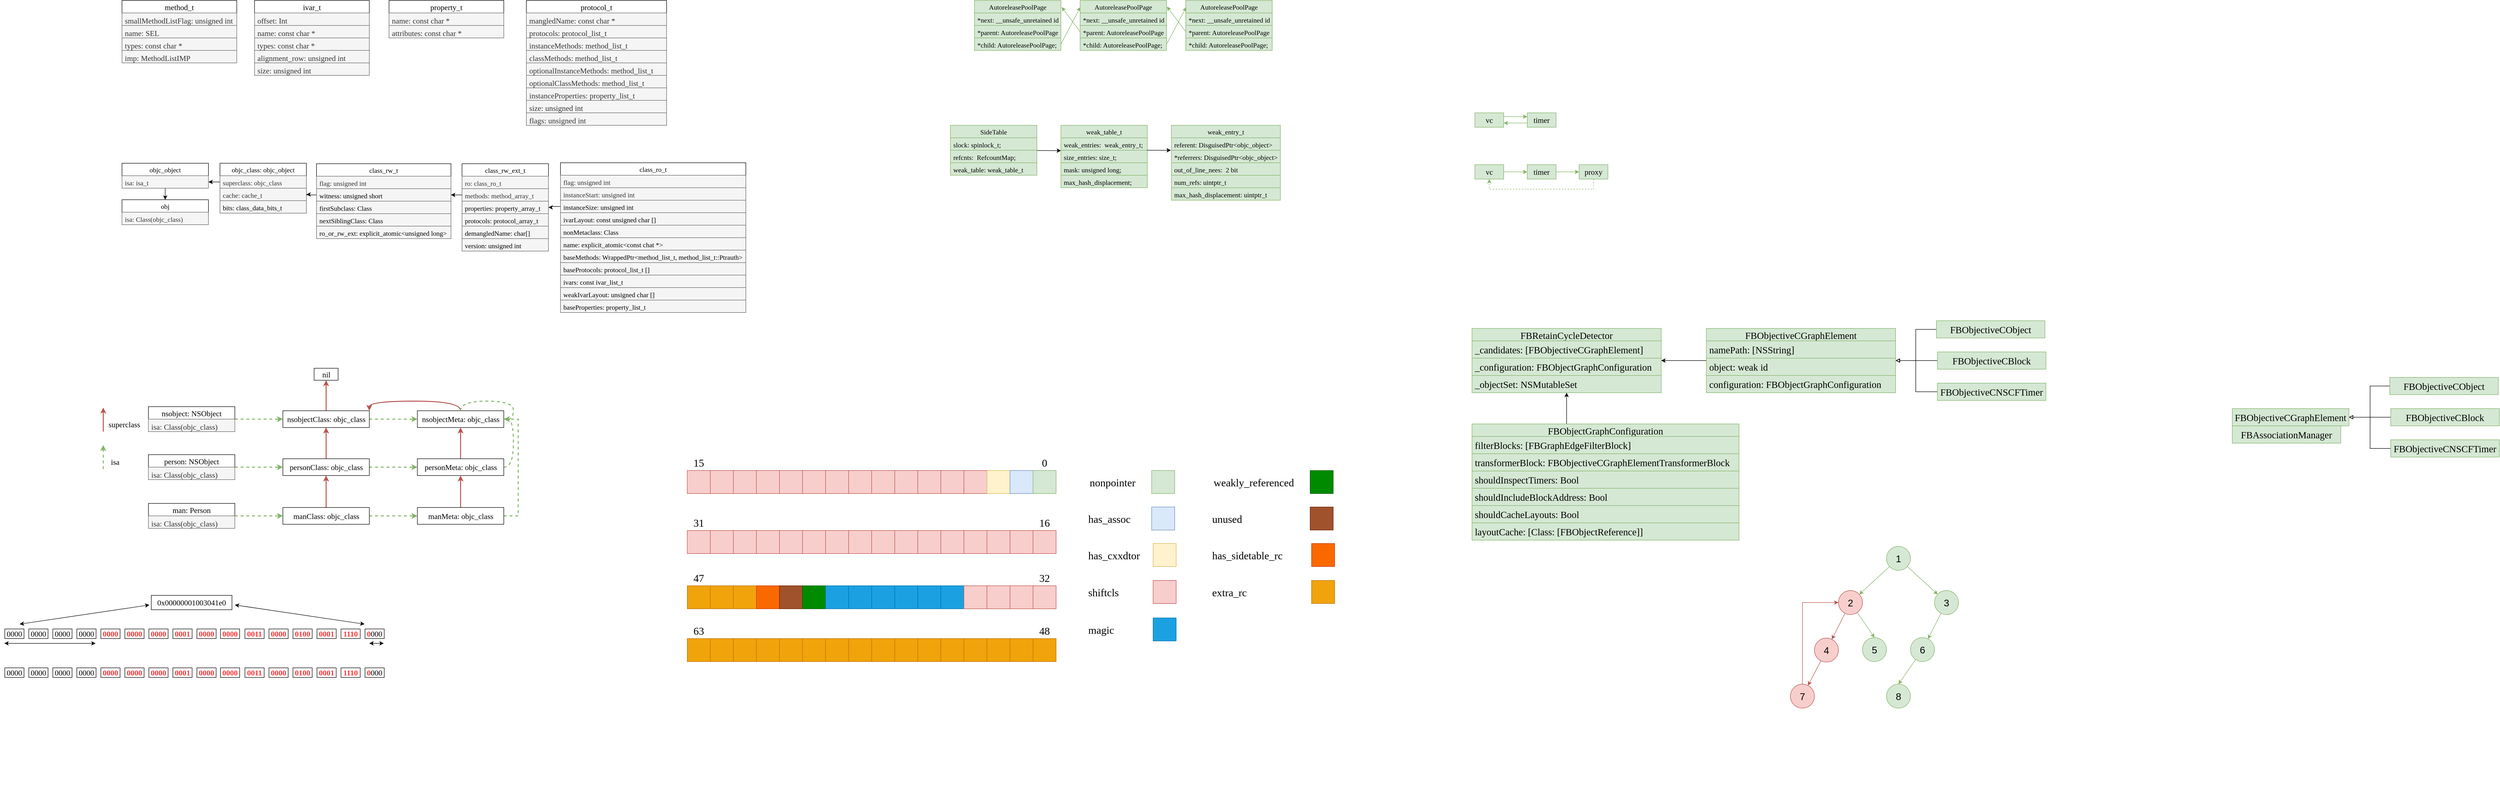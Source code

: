 <mxfile version="21.6.8" type="github">
  <diagram id="u0rdx8rHvjp24UAevguv" name="第 1 页">
    <mxGraphModel dx="1163" dy="411" grid="0" gridSize="10" guides="1" tooltips="1" connect="1" arrows="1" fold="1" page="0" pageScale="1" pageWidth="827" pageHeight="1169" math="0" shadow="0">
      <root>
        <mxCell id="0" />
        <mxCell id="1" parent="0" />
        <mxCell id="bdZlpHLl_n6nNWDZMnuX-60" value="obj" style="swimlane;fontStyle=0;childLayout=stackLayout;horizontal=1;startSize=26;fillColor=none;horizontalStack=0;resizeParent=1;resizeParentMax=0;resizeLast=0;collapsible=1;marginBottom=0;strokeWidth=1;fontFamily=Times New Roman;fontSize=14;" parent="1" vertex="1">
          <mxGeometry x="205" y="456" width="180" height="52" as="geometry" />
        </mxCell>
        <mxCell id="bdZlpHLl_n6nNWDZMnuX-61" value="isa: Class(objc_class)" style="text;strokeColor=#666666;fillColor=#f5f5f5;align=left;verticalAlign=top;spacingLeft=4;spacingRight=4;overflow=hidden;rotatable=0;points=[[0,0.5],[1,0.5]];portConstraint=eastwest;fontColor=#333333;fontFamily=Times New Roman;fontSize=14;" parent="bdZlpHLl_n6nNWDZMnuX-60" vertex="1">
          <mxGeometry y="26" width="180" height="26" as="geometry" />
        </mxCell>
        <mxCell id="bdZlpHLl_n6nNWDZMnuX-70" value="objc_class: objc_object" style="swimlane;fontStyle=0;childLayout=stackLayout;horizontal=1;startSize=26;fillColor=none;horizontalStack=0;resizeParent=1;resizeParentMax=0;resizeLast=0;collapsible=1;marginBottom=0;strokeWidth=1;fontFamily=Times New Roman;fontSize=14;" parent="1" vertex="1">
          <mxGeometry x="409" y="380" width="180" height="104" as="geometry" />
        </mxCell>
        <mxCell id="bdZlpHLl_n6nNWDZMnuX-71" value="superclass: objc_class&#xa;" style="text;strokeColor=#666666;fillColor=#f5f5f5;align=left;verticalAlign=top;spacingLeft=4;spacingRight=4;overflow=hidden;rotatable=0;points=[[0,0.5],[1,0.5]];portConstraint=eastwest;fontColor=#333333;fontFamily=Times New Roman;fontSize=14;" parent="bdZlpHLl_n6nNWDZMnuX-70" vertex="1">
          <mxGeometry y="26" width="180" height="26" as="geometry" />
        </mxCell>
        <mxCell id="bdZlpHLl_n6nNWDZMnuX-72" value="cache: cache_t" style="text;strokeColor=#666666;fillColor=#f5f5f5;align=left;verticalAlign=top;spacingLeft=4;spacingRight=4;overflow=hidden;rotatable=0;points=[[0,0.5],[1,0.5]];portConstraint=eastwest;fontColor=#333333;fontFamily=Times New Roman;fontSize=14;" parent="bdZlpHLl_n6nNWDZMnuX-70" vertex="1">
          <mxGeometry y="52" width="180" height="26" as="geometry" />
        </mxCell>
        <mxCell id="bdZlpHLl_n6nNWDZMnuX-73" value="bits: class_data_bits_t" style="text;strokeColor=#666666;fillColor=#f5f5f5;align=left;verticalAlign=top;spacingLeft=4;spacingRight=4;overflow=hidden;rotatable=0;points=[[0,0.5],[1,0.5]];portConstraint=eastwest;fontColor=default;fontFamily=Times New Roman;fontSize=14;" parent="bdZlpHLl_n6nNWDZMnuX-70" vertex="1">
          <mxGeometry y="78" width="180" height="26" as="geometry" />
        </mxCell>
        <mxCell id="bdZlpHLl_n6nNWDZMnuX-74" value="class_rw_t" style="swimlane;fontStyle=0;childLayout=stackLayout;horizontal=1;startSize=26;fillColor=none;horizontalStack=0;resizeParent=1;resizeParentMax=0;resizeLast=0;collapsible=1;marginBottom=0;strokeWidth=1;fontFamily=Times New Roman;fontSize=14;" parent="1" vertex="1">
          <mxGeometry x="610" y="381" width="280" height="156" as="geometry" />
        </mxCell>
        <mxCell id="bdZlpHLl_n6nNWDZMnuX-75" value="flag: unsigned int" style="text;strokeColor=#666666;fillColor=#f5f5f5;align=left;verticalAlign=top;spacingLeft=4;spacingRight=4;overflow=hidden;rotatable=0;points=[[0,0.5],[1,0.5]];portConstraint=eastwest;fontColor=#333333;fontFamily=Times New Roman;fontSize=14;" parent="bdZlpHLl_n6nNWDZMnuX-74" vertex="1">
          <mxGeometry y="26" width="280" height="26" as="geometry" />
        </mxCell>
        <mxCell id="bdZlpHLl_n6nNWDZMnuX-77" value="witness: unsigned short" style="text;strokeColor=#666666;fillColor=#f5f5f5;align=left;verticalAlign=top;spacingLeft=4;spacingRight=4;overflow=hidden;rotatable=0;points=[[0,0.5],[1,0.5]];portConstraint=eastwest;fontColor=default;fontFamily=Times New Roman;fontSize=14;" parent="bdZlpHLl_n6nNWDZMnuX-74" vertex="1">
          <mxGeometry y="52" width="280" height="26" as="geometry" />
        </mxCell>
        <mxCell id="bdZlpHLl_n6nNWDZMnuX-99" value="firstSubclass: Class" style="text;strokeColor=#666666;fillColor=#f5f5f5;align=left;verticalAlign=top;spacingLeft=4;spacingRight=4;overflow=hidden;rotatable=0;points=[[0,0.5],[1,0.5]];portConstraint=eastwest;fontColor=default;fontFamily=Times New Roman;fontSize=14;" parent="bdZlpHLl_n6nNWDZMnuX-74" vertex="1">
          <mxGeometry y="78" width="280" height="26" as="geometry" />
        </mxCell>
        <mxCell id="bdZlpHLl_n6nNWDZMnuX-100" value="nextSiblingClass: Class" style="text;strokeColor=#666666;fillColor=#f5f5f5;align=left;verticalAlign=top;spacingLeft=4;spacingRight=4;overflow=hidden;rotatable=0;points=[[0,0.5],[1,0.5]];portConstraint=eastwest;fontColor=default;fontFamily=Times New Roman;fontSize=14;" parent="bdZlpHLl_n6nNWDZMnuX-74" vertex="1">
          <mxGeometry y="104" width="280" height="26" as="geometry" />
        </mxCell>
        <mxCell id="Mu5xaPjwoIpwzX2P3Aqr-9" value="ro_or_rw_ext: explicit_atomic&lt;unsigned long&gt;" style="text;strokeColor=#666666;fillColor=#f5f5f5;align=left;verticalAlign=top;spacingLeft=4;spacingRight=4;overflow=hidden;rotatable=0;points=[[0,0.5],[1,0.5]];portConstraint=eastwest;fontColor=default;fontFamily=Times New Roman;fontSize=14;" parent="bdZlpHLl_n6nNWDZMnuX-74" vertex="1">
          <mxGeometry y="130" width="280" height="26" as="geometry" />
        </mxCell>
        <mxCell id="bdZlpHLl_n6nNWDZMnuX-78" value="class_rw_ext_t" style="swimlane;fontStyle=0;childLayout=stackLayout;horizontal=1;startSize=26;fillColor=none;horizontalStack=0;resizeParent=1;resizeParentMax=0;resizeLast=0;collapsible=1;marginBottom=0;strokeWidth=1;fontFamily=Times New Roman;fontSize=14;" parent="1" vertex="1">
          <mxGeometry x="913" y="381" width="180" height="182" as="geometry" />
        </mxCell>
        <mxCell id="bdZlpHLl_n6nNWDZMnuX-79" value="ro: class_ro_t" style="text;strokeColor=#666666;fillColor=#f5f5f5;align=left;verticalAlign=top;spacingLeft=4;spacingRight=4;overflow=hidden;rotatable=0;points=[[0,0.5],[1,0.5]];portConstraint=eastwest;fontColor=#333333;fontFamily=Times New Roman;fontSize=14;" parent="bdZlpHLl_n6nNWDZMnuX-78" vertex="1">
          <mxGeometry y="26" width="180" height="26" as="geometry" />
        </mxCell>
        <mxCell id="bdZlpHLl_n6nNWDZMnuX-80" value="methods: method_array_t" style="text;strokeColor=#666666;fillColor=#f5f5f5;align=left;verticalAlign=top;spacingLeft=4;spacingRight=4;overflow=hidden;rotatable=0;points=[[0,0.5],[1,0.5]];portConstraint=eastwest;fontColor=#333333;fontFamily=Times New Roman;fontSize=14;" parent="bdZlpHLl_n6nNWDZMnuX-78" vertex="1">
          <mxGeometry y="52" width="180" height="26" as="geometry" />
        </mxCell>
        <mxCell id="bdZlpHLl_n6nNWDZMnuX-81" value="properties: property_array_t" style="text;strokeColor=#666666;fillColor=#f5f5f5;align=left;verticalAlign=top;spacingLeft=4;spacingRight=4;overflow=hidden;rotatable=0;points=[[0,0.5],[1,0.5]];portConstraint=eastwest;fontColor=default;fontFamily=Times New Roman;fontSize=14;" parent="bdZlpHLl_n6nNWDZMnuX-78" vertex="1">
          <mxGeometry y="78" width="180" height="26" as="geometry" />
        </mxCell>
        <mxCell id="bdZlpHLl_n6nNWDZMnuX-82" value="protocols: protocol_array_t" style="text;strokeColor=#666666;fillColor=#f5f5f5;align=left;verticalAlign=top;spacingLeft=4;spacingRight=4;overflow=hidden;rotatable=0;points=[[0,0.5],[1,0.5]];portConstraint=eastwest;fontColor=default;fontFamily=Times New Roman;fontSize=14;" parent="bdZlpHLl_n6nNWDZMnuX-78" vertex="1">
          <mxGeometry y="104" width="180" height="26" as="geometry" />
        </mxCell>
        <mxCell id="bdZlpHLl_n6nNWDZMnuX-83" value="demangledName: char[]" style="text;strokeColor=#666666;fillColor=#f5f5f5;align=left;verticalAlign=top;spacingLeft=4;spacingRight=4;overflow=hidden;rotatable=0;points=[[0,0.5],[1,0.5]];portConstraint=eastwest;fontColor=default;fontFamily=Times New Roman;fontSize=14;" parent="bdZlpHLl_n6nNWDZMnuX-78" vertex="1">
          <mxGeometry y="130" width="180" height="26" as="geometry" />
        </mxCell>
        <mxCell id="bdZlpHLl_n6nNWDZMnuX-84" value="version: unsigned int" style="text;strokeColor=#666666;fillColor=#f5f5f5;align=left;verticalAlign=top;spacingLeft=4;spacingRight=4;overflow=hidden;rotatable=0;points=[[0,0.5],[1,0.5]];portConstraint=eastwest;fontColor=default;fontFamily=Times New Roman;fontSize=14;" parent="bdZlpHLl_n6nNWDZMnuX-78" vertex="1">
          <mxGeometry y="156" width="180" height="26" as="geometry" />
        </mxCell>
        <mxCell id="bdZlpHLl_n6nNWDZMnuX-85" value="class_ro_t" style="swimlane;fontStyle=0;childLayout=stackLayout;horizontal=1;startSize=26;fillColor=none;horizontalStack=0;resizeParent=1;resizeParentMax=0;resizeLast=0;collapsible=1;marginBottom=0;strokeWidth=1;fontFamily=Times New Roman;fontSize=14;" parent="1" vertex="1">
          <mxGeometry x="1118" y="379" width="386" height="312" as="geometry" />
        </mxCell>
        <mxCell id="bdZlpHLl_n6nNWDZMnuX-86" value="flag: unsigned int" style="text;strokeColor=#666666;fillColor=#f5f5f5;align=left;verticalAlign=top;spacingLeft=4;spacingRight=4;overflow=hidden;rotatable=0;points=[[0,0.5],[1,0.5]];portConstraint=eastwest;fontColor=#333333;fontFamily=Times New Roman;fontSize=14;" parent="bdZlpHLl_n6nNWDZMnuX-85" vertex="1">
          <mxGeometry y="26" width="386" height="26" as="geometry" />
        </mxCell>
        <mxCell id="bdZlpHLl_n6nNWDZMnuX-87" value="instanceStart: unsigned int" style="text;strokeColor=#666666;fillColor=#f5f5f5;align=left;verticalAlign=top;spacingLeft=4;spacingRight=4;overflow=hidden;rotatable=0;points=[[0,0.5],[1,0.5]];portConstraint=eastwest;fontColor=#333333;fontFamily=Times New Roman;fontSize=14;" parent="bdZlpHLl_n6nNWDZMnuX-85" vertex="1">
          <mxGeometry y="52" width="386" height="26" as="geometry" />
        </mxCell>
        <mxCell id="bdZlpHLl_n6nNWDZMnuX-88" value="instanceSize: unsigned int" style="text;strokeColor=#666666;fillColor=#f5f5f5;align=left;verticalAlign=top;spacingLeft=4;spacingRight=4;overflow=hidden;rotatable=0;points=[[0,0.5],[1,0.5]];portConstraint=eastwest;fontColor=default;fontFamily=Times New Roman;fontSize=14;" parent="bdZlpHLl_n6nNWDZMnuX-85" vertex="1">
          <mxGeometry y="78" width="386" height="26" as="geometry" />
        </mxCell>
        <mxCell id="bdZlpHLl_n6nNWDZMnuX-89" value="ivarLayout: const unsigned char []" style="text;strokeColor=#666666;fillColor=#f5f5f5;align=left;verticalAlign=top;spacingLeft=4;spacingRight=4;overflow=hidden;rotatable=0;points=[[0,0.5],[1,0.5]];portConstraint=eastwest;fontColor=default;fontFamily=Times New Roman;fontSize=14;" parent="bdZlpHLl_n6nNWDZMnuX-85" vertex="1">
          <mxGeometry y="104" width="386" height="26" as="geometry" />
        </mxCell>
        <mxCell id="bdZlpHLl_n6nNWDZMnuX-90" value="nonMetaclass: Class" style="text;strokeColor=#666666;fillColor=#f5f5f5;align=left;verticalAlign=top;spacingLeft=4;spacingRight=4;overflow=hidden;rotatable=0;points=[[0,0.5],[1,0.5]];portConstraint=eastwest;fontColor=default;fontFamily=Times New Roman;fontSize=14;" parent="bdZlpHLl_n6nNWDZMnuX-85" vertex="1">
          <mxGeometry y="130" width="386" height="26" as="geometry" />
        </mxCell>
        <mxCell id="bdZlpHLl_n6nNWDZMnuX-91" value="name: explicit_atomic&lt;const chat *&gt;" style="text;strokeColor=#666666;fillColor=#f5f5f5;align=left;verticalAlign=top;spacingLeft=4;spacingRight=4;overflow=hidden;rotatable=0;points=[[0,0.5],[1,0.5]];portConstraint=eastwest;fontColor=default;fontFamily=Times New Roman;fontSize=14;" parent="bdZlpHLl_n6nNWDZMnuX-85" vertex="1">
          <mxGeometry y="156" width="386" height="26" as="geometry" />
        </mxCell>
        <mxCell id="bdZlpHLl_n6nNWDZMnuX-92" value="baseMethods: WrappedPtr&lt;method_list_t, method_list_t::Ptrauth&gt;" style="text;strokeColor=#666666;fillColor=#f5f5f5;align=left;verticalAlign=top;spacingLeft=4;spacingRight=4;overflow=hidden;rotatable=0;points=[[0,0.5],[1,0.5]];portConstraint=eastwest;fontColor=default;fontFamily=Times New Roman;fontSize=14;" parent="bdZlpHLl_n6nNWDZMnuX-85" vertex="1">
          <mxGeometry y="182" width="386" height="26" as="geometry" />
        </mxCell>
        <mxCell id="bdZlpHLl_n6nNWDZMnuX-93" value="baseProtocols: protocol_list_t []" style="text;strokeColor=#666666;fillColor=#f5f5f5;align=left;verticalAlign=top;spacingLeft=4;spacingRight=4;overflow=hidden;rotatable=0;points=[[0,0.5],[1,0.5]];portConstraint=eastwest;fontColor=default;fontFamily=Times New Roman;fontSize=14;" parent="bdZlpHLl_n6nNWDZMnuX-85" vertex="1">
          <mxGeometry y="208" width="386" height="26" as="geometry" />
        </mxCell>
        <mxCell id="bdZlpHLl_n6nNWDZMnuX-94" value="ivars: const ivar_list_t" style="text;strokeColor=#666666;fillColor=#f5f5f5;align=left;verticalAlign=top;spacingLeft=4;spacingRight=4;overflow=hidden;rotatable=0;points=[[0,0.5],[1,0.5]];portConstraint=eastwest;fontColor=default;fontFamily=Times New Roman;fontSize=14;" parent="bdZlpHLl_n6nNWDZMnuX-85" vertex="1">
          <mxGeometry y="234" width="386" height="26" as="geometry" />
        </mxCell>
        <mxCell id="bdZlpHLl_n6nNWDZMnuX-95" value="weakIvarLayout: unsigned char []" style="text;strokeColor=#666666;fillColor=#f5f5f5;align=left;verticalAlign=top;spacingLeft=4;spacingRight=4;overflow=hidden;rotatable=0;points=[[0,0.5],[1,0.5]];portConstraint=eastwest;fontColor=default;fontFamily=Times New Roman;fontSize=14;" parent="bdZlpHLl_n6nNWDZMnuX-85" vertex="1">
          <mxGeometry y="260" width="386" height="26" as="geometry" />
        </mxCell>
        <mxCell id="bdZlpHLl_n6nNWDZMnuX-96" value="baseProperties: property_list_t" style="text;strokeColor=#666666;fillColor=#f5f5f5;align=left;verticalAlign=top;spacingLeft=4;spacingRight=4;overflow=hidden;rotatable=0;points=[[0,0.5],[1,0.5]];portConstraint=eastwest;fontColor=default;fontFamily=Times New Roman;fontSize=14;" parent="bdZlpHLl_n6nNWDZMnuX-85" vertex="1">
          <mxGeometry y="286" width="386" height="26" as="geometry" />
        </mxCell>
        <mxCell id="Mu5xaPjwoIpwzX2P3Aqr-6" style="edgeStyle=orthogonalEdgeStyle;rounded=0;orthogonalLoop=1;jettySize=auto;html=1;entryX=0.5;entryY=0;entryDx=0;entryDy=0;" parent="1" source="bdZlpHLl_n6nNWDZMnuX-101" target="bdZlpHLl_n6nNWDZMnuX-60" edge="1">
          <mxGeometry relative="1" as="geometry" />
        </mxCell>
        <mxCell id="bdZlpHLl_n6nNWDZMnuX-101" value="objc_object" style="swimlane;fontStyle=0;childLayout=stackLayout;horizontal=1;startSize=26;fillColor=none;horizontalStack=0;resizeParent=1;resizeParentMax=0;resizeLast=0;collapsible=1;marginBottom=0;strokeWidth=1;fontFamily=Times New Roman;fontSize=14;" parent="1" vertex="1">
          <mxGeometry x="205" y="380" width="180" height="52" as="geometry" />
        </mxCell>
        <mxCell id="bdZlpHLl_n6nNWDZMnuX-102" value="isa: isa_t" style="text;strokeColor=#666666;fillColor=#f5f5f5;align=left;verticalAlign=top;spacingLeft=4;spacingRight=4;overflow=hidden;rotatable=0;points=[[0,0.5],[1,0.5]];portConstraint=eastwest;fontColor=#333333;fontFamily=Times New Roman;fontSize=14;" parent="bdZlpHLl_n6nNWDZMnuX-101" vertex="1">
          <mxGeometry y="26" width="180" height="26" as="geometry" />
        </mxCell>
        <mxCell id="Fj1bwM7Rxj8-xUinmKX4-24" style="edgeStyle=orthogonalEdgeStyle;curved=1;rounded=0;orthogonalLoop=1;jettySize=auto;html=1;dashed=1;fontFamily=Times New Roman;fontSize=16;strokeWidth=2;fillColor=#d5e8d4;strokeColor=#82b366;" parent="1" source="Fj1bwM7Rxj8-xUinmKX4-1" target="Fj1bwM7Rxj8-xUinmKX4-13" edge="1">
          <mxGeometry relative="1" as="geometry" />
        </mxCell>
        <mxCell id="Fj1bwM7Rxj8-xUinmKX4-1" value="man: Person" style="swimlane;fontStyle=0;childLayout=stackLayout;horizontal=1;startSize=26;fillColor=none;horizontalStack=0;resizeParent=1;resizeParentMax=0;resizeLast=0;collapsible=1;marginBottom=0;strokeWidth=1;fontFamily=Times New Roman;fontSize=16;" parent="1" vertex="1">
          <mxGeometry x="260" y="1088.5" width="180" height="52" as="geometry" />
        </mxCell>
        <mxCell id="Fj1bwM7Rxj8-xUinmKX4-2" value="isa: Class(objc_class)" style="text;strokeColor=#666666;fillColor=#f5f5f5;align=left;verticalAlign=top;spacingLeft=4;spacingRight=4;overflow=hidden;rotatable=0;points=[[0,0.5],[1,0.5]];portConstraint=eastwest;fontColor=#333333;fontFamily=Times New Roman;fontSize=16;" parent="Fj1bwM7Rxj8-xUinmKX4-1" vertex="1">
          <mxGeometry y="26" width="180" height="26" as="geometry" />
        </mxCell>
        <mxCell id="Fj1bwM7Rxj8-xUinmKX4-21" style="edgeStyle=orthogonalEdgeStyle;orthogonalLoop=1;jettySize=auto;html=1;dashed=1;fontFamily=Times New Roman;fontSize=16;strokeWidth=2;curved=1;strokeColor=#82b366;fillColor=#d5e8d4;" parent="1" source="Fj1bwM7Rxj8-xUinmKX4-3" target="Fj1bwM7Rxj8-xUinmKX4-16" edge="1">
          <mxGeometry relative="1" as="geometry" />
        </mxCell>
        <mxCell id="Fj1bwM7Rxj8-xUinmKX4-3" value="nsobject: NSObject" style="swimlane;fontStyle=0;childLayout=stackLayout;horizontal=1;startSize=26;fillColor=none;horizontalStack=0;resizeParent=1;resizeParentMax=0;resizeLast=0;collapsible=1;marginBottom=0;strokeWidth=1;fontFamily=Times New Roman;fontSize=16;" parent="1" vertex="1">
          <mxGeometry x="260" y="887" width="180" height="52" as="geometry" />
        </mxCell>
        <mxCell id="Fj1bwM7Rxj8-xUinmKX4-4" value="isa: Class(objc_class)" style="text;strokeColor=#666666;fillColor=#f5f5f5;align=left;verticalAlign=top;spacingLeft=4;spacingRight=4;overflow=hidden;rotatable=0;points=[[0,0.5],[1,0.5]];portConstraint=eastwest;fontColor=#333333;fontFamily=Times New Roman;fontSize=16;" parent="Fj1bwM7Rxj8-xUinmKX4-3" vertex="1">
          <mxGeometry y="26" width="180" height="26" as="geometry" />
        </mxCell>
        <mxCell id="Fj1bwM7Rxj8-xUinmKX4-23" style="edgeStyle=orthogonalEdgeStyle;curved=1;rounded=0;orthogonalLoop=1;jettySize=auto;html=1;dashed=1;fontFamily=Times New Roman;fontSize=16;strokeWidth=2;fillColor=#d5e8d4;strokeColor=#82b366;" parent="1" source="Fj1bwM7Rxj8-xUinmKX4-5" target="Fj1bwM7Rxj8-xUinmKX4-14" edge="1">
          <mxGeometry relative="1" as="geometry" />
        </mxCell>
        <mxCell id="Fj1bwM7Rxj8-xUinmKX4-5" value="person: NSObject" style="swimlane;fontStyle=0;childLayout=stackLayout;horizontal=1;startSize=26;fillColor=none;horizontalStack=0;resizeParent=1;resizeParentMax=0;resizeLast=0;collapsible=1;marginBottom=0;strokeWidth=1;fontFamily=Times New Roman;fontSize=16;" parent="1" vertex="1">
          <mxGeometry x="260" y="987" width="180" height="52" as="geometry" />
        </mxCell>
        <mxCell id="Fj1bwM7Rxj8-xUinmKX4-6" value="isa: Class(objc_class)" style="text;strokeColor=#666666;fillColor=#f5f5f5;align=left;verticalAlign=top;spacingLeft=4;spacingRight=4;overflow=hidden;rotatable=0;points=[[0,0.5],[1,0.5]];portConstraint=eastwest;fontColor=#333333;fontFamily=Times New Roman;fontSize=16;" parent="Fj1bwM7Rxj8-xUinmKX4-5" vertex="1">
          <mxGeometry y="26" width="180" height="26" as="geometry" />
        </mxCell>
        <mxCell id="Fj1bwM7Rxj8-xUinmKX4-27" style="edgeStyle=orthogonalEdgeStyle;curved=1;rounded=0;orthogonalLoop=1;jettySize=auto;html=1;dashed=1;fontFamily=Times New Roman;fontSize=16;fillColor=#d5e8d4;strokeColor=#82b366;strokeWidth=2;" parent="1" source="Fj1bwM7Rxj8-xUinmKX4-13" target="Fj1bwM7Rxj8-xUinmKX4-17" edge="1">
          <mxGeometry relative="1" as="geometry" />
        </mxCell>
        <mxCell id="Fj1bwM7Rxj8-xUinmKX4-31" style="edgeStyle=orthogonalEdgeStyle;curved=1;orthogonalLoop=1;jettySize=auto;html=1;entryX=0.5;entryY=1;entryDx=0;entryDy=0;fontFamily=Times New Roman;fontSize=16;strokeColor=#b85450;strokeWidth=2;fillColor=#f8cecc;" parent="1" source="Fj1bwM7Rxj8-xUinmKX4-13" target="Fj1bwM7Rxj8-xUinmKX4-14" edge="1">
          <mxGeometry relative="1" as="geometry" />
        </mxCell>
        <mxCell id="Fj1bwM7Rxj8-xUinmKX4-13" value="manClass: objc_class" style="html=1;fontSize=16;fontFamily=Times New Roman;" parent="1" vertex="1">
          <mxGeometry x="540" y="1097" width="180" height="35" as="geometry" />
        </mxCell>
        <mxCell id="Fj1bwM7Rxj8-xUinmKX4-26" style="edgeStyle=orthogonalEdgeStyle;curved=1;rounded=0;orthogonalLoop=1;jettySize=auto;html=1;entryX=0;entryY=0.5;entryDx=0;entryDy=0;dashed=1;fontFamily=Times New Roman;fontSize=16;fillColor=#d5e8d4;strokeColor=#82b366;strokeWidth=2;" parent="1" source="Fj1bwM7Rxj8-xUinmKX4-14" target="Fj1bwM7Rxj8-xUinmKX4-18" edge="1">
          <mxGeometry relative="1" as="geometry" />
        </mxCell>
        <mxCell id="Fj1bwM7Rxj8-xUinmKX4-32" style="edgeStyle=orthogonalEdgeStyle;curved=1;orthogonalLoop=1;jettySize=auto;html=1;entryX=0.5;entryY=1;entryDx=0;entryDy=0;fontFamily=Times New Roman;fontSize=16;strokeColor=#b85450;strokeWidth=2;fillColor=#f8cecc;" parent="1" source="Fj1bwM7Rxj8-xUinmKX4-14" target="Fj1bwM7Rxj8-xUinmKX4-16" edge="1">
          <mxGeometry relative="1" as="geometry" />
        </mxCell>
        <mxCell id="Fj1bwM7Rxj8-xUinmKX4-14" value="personClass: objc_class" style="html=1;fontSize=16;fontFamily=Times New Roman;" parent="1" vertex="1">
          <mxGeometry x="540" y="995.5" width="180" height="35" as="geometry" />
        </mxCell>
        <mxCell id="Fj1bwM7Rxj8-xUinmKX4-25" style="edgeStyle=orthogonalEdgeStyle;curved=1;rounded=0;orthogonalLoop=1;jettySize=auto;html=1;dashed=1;fontFamily=Times New Roman;fontSize=16;strokeWidth=2;fillColor=#d5e8d4;strokeColor=#82b366;" parent="1" source="Fj1bwM7Rxj8-xUinmKX4-16" target="Fj1bwM7Rxj8-xUinmKX4-19" edge="1">
          <mxGeometry relative="1" as="geometry" />
        </mxCell>
        <mxCell id="Fj1bwM7Rxj8-xUinmKX4-37" value="" style="edgeStyle=orthogonalEdgeStyle;curved=1;orthogonalLoop=1;jettySize=auto;html=1;fontFamily=Times New Roman;fontSize=16;strokeColor=#b85450;strokeWidth=2;fillColor=#f8cecc;" parent="1" source="Fj1bwM7Rxj8-xUinmKX4-16" target="Fj1bwM7Rxj8-xUinmKX4-36" edge="1">
          <mxGeometry relative="1" as="geometry" />
        </mxCell>
        <mxCell id="Fj1bwM7Rxj8-xUinmKX4-16" value="nsobjectClass: objc_class" style="html=1;fontSize=16;fontFamily=Times New Roman;" parent="1" vertex="1">
          <mxGeometry x="540" y="895.5" width="180" height="35" as="geometry" />
        </mxCell>
        <mxCell id="Fj1bwM7Rxj8-xUinmKX4-29" style="edgeStyle=entityRelationEdgeStyle;rounded=0;orthogonalLoop=1;jettySize=auto;html=1;entryX=1;entryY=0.5;entryDx=0;entryDy=0;dashed=1;fontFamily=Times New Roman;fontSize=16;strokeWidth=2;fillColor=#d5e8d4;strokeColor=#82b366;" parent="1" source="Fj1bwM7Rxj8-xUinmKX4-17" target="Fj1bwM7Rxj8-xUinmKX4-19" edge="1">
          <mxGeometry relative="1" as="geometry" />
        </mxCell>
        <mxCell id="Fj1bwM7Rxj8-xUinmKX4-34" style="edgeStyle=orthogonalEdgeStyle;curved=1;orthogonalLoop=1;jettySize=auto;html=1;entryX=0.5;entryY=1;entryDx=0;entryDy=0;fontFamily=Times New Roman;fontSize=16;strokeColor=#b85450;strokeWidth=2;fillColor=#f8cecc;" parent="1" source="Fj1bwM7Rxj8-xUinmKX4-17" target="Fj1bwM7Rxj8-xUinmKX4-18" edge="1">
          <mxGeometry relative="1" as="geometry" />
        </mxCell>
        <mxCell id="Fj1bwM7Rxj8-xUinmKX4-17" value="manMeta: objc_class" style="html=1;fontSize=16;fontFamily=Times New Roman;" parent="1" vertex="1">
          <mxGeometry x="820" y="1097" width="180" height="35" as="geometry" />
        </mxCell>
        <mxCell id="Fj1bwM7Rxj8-xUinmKX4-28" style="edgeStyle=orthogonalEdgeStyle;curved=1;rounded=0;orthogonalLoop=1;jettySize=auto;html=1;entryX=1;entryY=0.5;entryDx=0;entryDy=0;dashed=1;fontFamily=Times New Roman;fontSize=16;exitX=1;exitY=0.5;exitDx=0;exitDy=0;fillColor=#d5e8d4;strokeColor=#82b366;strokeWidth=2;" parent="1" source="Fj1bwM7Rxj8-xUinmKX4-18" target="Fj1bwM7Rxj8-xUinmKX4-19" edge="1">
          <mxGeometry relative="1" as="geometry" />
        </mxCell>
        <mxCell id="Fj1bwM7Rxj8-xUinmKX4-33" style="edgeStyle=orthogonalEdgeStyle;curved=1;orthogonalLoop=1;jettySize=auto;html=1;entryX=0.5;entryY=1;entryDx=0;entryDy=0;fontFamily=Times New Roman;fontSize=16;strokeColor=#b85450;strokeWidth=2;fillColor=#f8cecc;" parent="1" source="Fj1bwM7Rxj8-xUinmKX4-18" target="Fj1bwM7Rxj8-xUinmKX4-19" edge="1">
          <mxGeometry relative="1" as="geometry" />
        </mxCell>
        <mxCell id="Fj1bwM7Rxj8-xUinmKX4-18" value="personMeta: objc_class" style="html=1;fontSize=16;fontFamily=Times New Roman;" parent="1" vertex="1">
          <mxGeometry x="820" y="995.5" width="180" height="35" as="geometry" />
        </mxCell>
        <mxCell id="Fj1bwM7Rxj8-xUinmKX4-35" style="edgeStyle=orthogonalEdgeStyle;curved=1;orthogonalLoop=1;jettySize=auto;html=1;entryX=1;entryY=0;entryDx=0;entryDy=0;fontFamily=Times New Roman;fontSize=16;strokeColor=#b85450;strokeWidth=2;exitX=0.5;exitY=0;exitDx=0;exitDy=0;fillColor=#f8cecc;" parent="1" source="Fj1bwM7Rxj8-xUinmKX4-19" target="Fj1bwM7Rxj8-xUinmKX4-16" edge="1">
          <mxGeometry relative="1" as="geometry" />
        </mxCell>
        <mxCell id="Fj1bwM7Rxj8-xUinmKX4-19" value="nsobjectMeta: objc_class" style="html=1;fontSize=16;fontFamily=Times New Roman;" parent="1" vertex="1">
          <mxGeometry x="820" y="895.5" width="180" height="35" as="geometry" />
        </mxCell>
        <mxCell id="Fj1bwM7Rxj8-xUinmKX4-30" style="edgeStyle=orthogonalEdgeStyle;curved=1;rounded=0;orthogonalLoop=1;jettySize=auto;html=1;entryX=1;entryY=0.5;entryDx=0;entryDy=0;dashed=1;fontFamily=Times New Roman;fontSize=16;fillColor=#d5e8d4;strokeColor=#82b366;strokeWidth=2;" parent="1" source="Fj1bwM7Rxj8-xUinmKX4-19" target="Fj1bwM7Rxj8-xUinmKX4-19" edge="1">
          <mxGeometry relative="1" as="geometry" />
        </mxCell>
        <mxCell id="Fj1bwM7Rxj8-xUinmKX4-36" value="nil" style="html=1;fontSize=16;fontFamily=Times New Roman;" parent="1" vertex="1">
          <mxGeometry x="605" y="807" width="50" height="25" as="geometry" />
        </mxCell>
        <mxCell id="Fj1bwM7Rxj8-xUinmKX4-38" style="edgeStyle=orthogonalEdgeStyle;curved=1;orthogonalLoop=1;jettySize=auto;html=1;fontFamily=Times New Roman;fontSize=16;strokeColor=#b85450;strokeWidth=2;fillColor=#f8cecc;" parent="1" edge="1">
          <mxGeometry relative="1" as="geometry">
            <mxPoint x="166" y="939" as="sourcePoint" />
            <mxPoint x="166" y="889" as="targetPoint" />
          </mxGeometry>
        </mxCell>
        <mxCell id="Fj1bwM7Rxj8-xUinmKX4-39" value="superclass" style="text;html=1;strokeColor=none;fillColor=none;align=center;verticalAlign=middle;whiteSpace=wrap;rounded=0;fontFamily=Times New Roman;fontSize=16;" parent="1" vertex="1">
          <mxGeometry x="180" y="909" width="60" height="30" as="geometry" />
        </mxCell>
        <mxCell id="Fj1bwM7Rxj8-xUinmKX4-40" style="edgeStyle=orthogonalEdgeStyle;curved=1;orthogonalLoop=1;jettySize=auto;html=1;fontFamily=Times New Roman;fontSize=16;strokeColor=#82b366;strokeWidth=2;fillColor=#d5e8d4;dashed=1;" parent="1" edge="1">
          <mxGeometry relative="1" as="geometry">
            <mxPoint x="166" y="1017" as="sourcePoint" />
            <mxPoint x="166" y="967" as="targetPoint" />
          </mxGeometry>
        </mxCell>
        <mxCell id="Fj1bwM7Rxj8-xUinmKX4-41" value="isa" style="text;html=1;strokeColor=none;fillColor=none;align=left;verticalAlign=middle;whiteSpace=wrap;rounded=0;fontFamily=Times New Roman;fontSize=16;" parent="1" vertex="1">
          <mxGeometry x="180" y="987" width="60" height="30" as="geometry" />
        </mxCell>
        <mxCell id="Mu5xaPjwoIpwzX2P3Aqr-3" style="edgeStyle=orthogonalEdgeStyle;rounded=0;orthogonalLoop=1;jettySize=auto;html=1;entryX=1;entryY=0.5;entryDx=0;entryDy=0;" parent="1" source="bdZlpHLl_n6nNWDZMnuX-88" target="bdZlpHLl_n6nNWDZMnuX-81" edge="1">
          <mxGeometry relative="1" as="geometry" />
        </mxCell>
        <mxCell id="Mu5xaPjwoIpwzX2P3Aqr-5" style="edgeStyle=orthogonalEdgeStyle;rounded=0;orthogonalLoop=1;jettySize=auto;html=1;entryX=1;entryY=0.5;entryDx=0;entryDy=0;" parent="1" source="bdZlpHLl_n6nNWDZMnuX-71" target="bdZlpHLl_n6nNWDZMnuX-102" edge="1">
          <mxGeometry relative="1" as="geometry" />
        </mxCell>
        <mxCell id="Mu5xaPjwoIpwzX2P3Aqr-7" style="edgeStyle=orthogonalEdgeStyle;rounded=0;orthogonalLoop=1;jettySize=auto;html=1;" parent="1" source="bdZlpHLl_n6nNWDZMnuX-80" target="bdZlpHLl_n6nNWDZMnuX-77" edge="1">
          <mxGeometry relative="1" as="geometry" />
        </mxCell>
        <mxCell id="Mu5xaPjwoIpwzX2P3Aqr-11" style="edgeStyle=orthogonalEdgeStyle;rounded=0;orthogonalLoop=1;jettySize=auto;html=1;entryX=1;entryY=0.5;entryDx=0;entryDy=0;" parent="1" source="bdZlpHLl_n6nNWDZMnuX-77" target="bdZlpHLl_n6nNWDZMnuX-72" edge="1">
          <mxGeometry relative="1" as="geometry" />
        </mxCell>
        <mxCell id="0qPZz_dZkKlf-X5Oar2l-1" value="method_t" style="swimlane;fontStyle=0;childLayout=stackLayout;horizontal=1;startSize=26;fillColor=none;horizontalStack=0;resizeParent=1;resizeParentMax=0;resizeLast=0;collapsible=1;marginBottom=0;strokeWidth=1;fontFamily=Times New Roman;fontSize=16;" parent="1" vertex="1">
          <mxGeometry x="205" y="41" width="239" height="130" as="geometry" />
        </mxCell>
        <mxCell id="0qPZz_dZkKlf-X5Oar2l-2" value="smallMethodListFlag: unsigned int" style="text;strokeColor=#666666;fillColor=#f5f5f5;align=left;verticalAlign=top;spacingLeft=4;spacingRight=4;overflow=hidden;rotatable=0;points=[[0,0.5],[1,0.5]];portConstraint=eastwest;fontColor=#333333;fontFamily=Times New Roman;fontSize=16;" parent="0qPZz_dZkKlf-X5Oar2l-1" vertex="1">
          <mxGeometry y="26" width="239" height="26" as="geometry" />
        </mxCell>
        <mxCell id="0qPZz_dZkKlf-X5Oar2l-3" value="name: SEL&#xa;    " style="text;strokeColor=#666666;fillColor=#f5f5f5;align=left;verticalAlign=top;spacingLeft=4;spacingRight=4;overflow=hidden;rotatable=0;points=[[0,0.5],[1,0.5]];portConstraint=eastwest;fontColor=#333333;fontFamily=Times New Roman;fontSize=16;" parent="0qPZz_dZkKlf-X5Oar2l-1" vertex="1">
          <mxGeometry y="52" width="239" height="26" as="geometry" />
        </mxCell>
        <mxCell id="0qPZz_dZkKlf-X5Oar2l-4" value="types: const char *" style="text;strokeColor=#666666;fillColor=#f5f5f5;align=left;verticalAlign=top;spacingLeft=4;spacingRight=4;overflow=hidden;rotatable=0;points=[[0,0.5],[1,0.5]];portConstraint=eastwest;fontColor=#333333;fontFamily=Times New Roman;fontSize=16;" parent="0qPZz_dZkKlf-X5Oar2l-1" vertex="1">
          <mxGeometry y="78" width="239" height="26" as="geometry" />
        </mxCell>
        <mxCell id="0qPZz_dZkKlf-X5Oar2l-5" value="imp: MethodListIMP" style="text;strokeColor=#666666;fillColor=#f5f5f5;align=left;verticalAlign=top;spacingLeft=4;spacingRight=4;overflow=hidden;rotatable=0;points=[[0,0.5],[1,0.5]];portConstraint=eastwest;fontColor=#333333;fontFamily=Times New Roman;fontSize=16;" parent="0qPZz_dZkKlf-X5Oar2l-1" vertex="1">
          <mxGeometry y="104" width="239" height="26" as="geometry" />
        </mxCell>
        <mxCell id="0qPZz_dZkKlf-X5Oar2l-6" value="ivar_t" style="swimlane;fontStyle=0;childLayout=stackLayout;horizontal=1;startSize=26;fillColor=none;horizontalStack=0;resizeParent=1;resizeParentMax=0;resizeLast=0;collapsible=1;marginBottom=0;strokeWidth=1;fontFamily=Times New Roman;fontSize=16;" parent="1" vertex="1">
          <mxGeometry x="481" y="41" width="239" height="156" as="geometry" />
        </mxCell>
        <mxCell id="0qPZz_dZkKlf-X5Oar2l-7" value="offset: Int" style="text;strokeColor=#666666;fillColor=#f5f5f5;align=left;verticalAlign=top;spacingLeft=4;spacingRight=4;overflow=hidden;rotatable=0;points=[[0,0.5],[1,0.5]];portConstraint=eastwest;fontColor=#333333;fontFamily=Times New Roman;fontSize=16;" parent="0qPZz_dZkKlf-X5Oar2l-6" vertex="1">
          <mxGeometry y="26" width="239" height="26" as="geometry" />
        </mxCell>
        <mxCell id="0qPZz_dZkKlf-X5Oar2l-8" value="name: const char *" style="text;strokeColor=#666666;fillColor=#f5f5f5;align=left;verticalAlign=top;spacingLeft=4;spacingRight=4;overflow=hidden;rotatable=0;points=[[0,0.5],[1,0.5]];portConstraint=eastwest;fontColor=#333333;fontFamily=Times New Roman;fontSize=16;" parent="0qPZz_dZkKlf-X5Oar2l-6" vertex="1">
          <mxGeometry y="52" width="239" height="26" as="geometry" />
        </mxCell>
        <mxCell id="0qPZz_dZkKlf-X5Oar2l-9" value="types: const char *" style="text;strokeColor=#666666;fillColor=#f5f5f5;align=left;verticalAlign=top;spacingLeft=4;spacingRight=4;overflow=hidden;rotatable=0;points=[[0,0.5],[1,0.5]];portConstraint=eastwest;fontColor=#333333;fontFamily=Times New Roman;fontSize=16;" parent="0qPZz_dZkKlf-X5Oar2l-6" vertex="1">
          <mxGeometry y="78" width="239" height="26" as="geometry" />
        </mxCell>
        <mxCell id="0qPZz_dZkKlf-X5Oar2l-10" value="alignment_row: unsigned int" style="text;strokeColor=#666666;fillColor=#f5f5f5;align=left;verticalAlign=top;spacingLeft=4;spacingRight=4;overflow=hidden;rotatable=0;points=[[0,0.5],[1,0.5]];portConstraint=eastwest;fontColor=#333333;fontFamily=Times New Roman;fontSize=16;" parent="0qPZz_dZkKlf-X5Oar2l-6" vertex="1">
          <mxGeometry y="104" width="239" height="26" as="geometry" />
        </mxCell>
        <mxCell id="0qPZz_dZkKlf-X5Oar2l-11" value="size: unsigned int" style="text;strokeColor=#666666;fillColor=#f5f5f5;align=left;verticalAlign=top;spacingLeft=4;spacingRight=4;overflow=hidden;rotatable=0;points=[[0,0.5],[1,0.5]];portConstraint=eastwest;fontColor=#333333;fontFamily=Times New Roman;fontSize=16;" parent="0qPZz_dZkKlf-X5Oar2l-6" vertex="1">
          <mxGeometry y="130" width="239" height="26" as="geometry" />
        </mxCell>
        <mxCell id="0qPZz_dZkKlf-X5Oar2l-12" value="property_t" style="swimlane;fontStyle=0;childLayout=stackLayout;horizontal=1;startSize=26;fillColor=none;horizontalStack=0;resizeParent=1;resizeParentMax=0;resizeLast=0;collapsible=1;marginBottom=0;strokeWidth=1;fontFamily=Times New Roman;fontSize=16;" parent="1" vertex="1">
          <mxGeometry x="761" y="41" width="239" height="78" as="geometry" />
        </mxCell>
        <mxCell id="0qPZz_dZkKlf-X5Oar2l-13" value="name: const char *" style="text;strokeColor=#666666;fillColor=#f5f5f5;align=left;verticalAlign=top;spacingLeft=4;spacingRight=4;overflow=hidden;rotatable=0;points=[[0,0.5],[1,0.5]];portConstraint=eastwest;fontColor=#333333;fontFamily=Times New Roman;fontSize=16;" parent="0qPZz_dZkKlf-X5Oar2l-12" vertex="1">
          <mxGeometry y="26" width="239" height="26" as="geometry" />
        </mxCell>
        <mxCell id="0qPZz_dZkKlf-X5Oar2l-14" value="attributes: const char *" style="text;strokeColor=#666666;fillColor=#f5f5f5;align=left;verticalAlign=top;spacingLeft=4;spacingRight=4;overflow=hidden;rotatable=0;points=[[0,0.5],[1,0.5]];portConstraint=eastwest;fontColor=#333333;fontFamily=Times New Roman;fontSize=16;" parent="0qPZz_dZkKlf-X5Oar2l-12" vertex="1">
          <mxGeometry y="52" width="239" height="26" as="geometry" />
        </mxCell>
        <mxCell id="0qPZz_dZkKlf-X5Oar2l-18" value="protocol_t" style="swimlane;fontStyle=0;childLayout=stackLayout;horizontal=1;startSize=26;fillColor=none;horizontalStack=0;resizeParent=1;resizeParentMax=0;resizeLast=0;collapsible=1;marginBottom=0;strokeWidth=1;fontFamily=Times New Roman;fontSize=16;" parent="1" vertex="1">
          <mxGeometry x="1047" y="41" width="292" height="260" as="geometry" />
        </mxCell>
        <mxCell id="0qPZz_dZkKlf-X5Oar2l-19" value="mangledName: const char *" style="text;strokeColor=#666666;fillColor=#f5f5f5;align=left;verticalAlign=top;spacingLeft=4;spacingRight=4;overflow=hidden;rotatable=0;points=[[0,0.5],[1,0.5]];portConstraint=eastwest;fontColor=#333333;fontFamily=Times New Roman;fontSize=16;" parent="0qPZz_dZkKlf-X5Oar2l-18" vertex="1">
          <mxGeometry y="26" width="292" height="26" as="geometry" />
        </mxCell>
        <mxCell id="0qPZz_dZkKlf-X5Oar2l-20" value="protocols: protocol_list_t    " style="text;strokeColor=#666666;fillColor=#f5f5f5;align=left;verticalAlign=top;spacingLeft=4;spacingRight=4;overflow=hidden;rotatable=0;points=[[0,0.5],[1,0.5]];portConstraint=eastwest;fontColor=#333333;fontFamily=Times New Roman;fontSize=16;" parent="0qPZz_dZkKlf-X5Oar2l-18" vertex="1">
          <mxGeometry y="52" width="292" height="26" as="geometry" />
        </mxCell>
        <mxCell id="0qPZz_dZkKlf-X5Oar2l-21" value="instanceMethods: method_list_t" style="text;strokeColor=#666666;fillColor=#f5f5f5;align=left;verticalAlign=top;spacingLeft=4;spacingRight=4;overflow=hidden;rotatable=0;points=[[0,0.5],[1,0.5]];portConstraint=eastwest;fontColor=#333333;fontFamily=Times New Roman;fontSize=16;" parent="0qPZz_dZkKlf-X5Oar2l-18" vertex="1">
          <mxGeometry y="78" width="292" height="26" as="geometry" />
        </mxCell>
        <mxCell id="0qPZz_dZkKlf-X5Oar2l-22" value="classMethods: method_list_t" style="text;strokeColor=#666666;fillColor=#f5f5f5;align=left;verticalAlign=top;spacingLeft=4;spacingRight=4;overflow=hidden;rotatable=0;points=[[0,0.5],[1,0.5]];portConstraint=eastwest;fontColor=#333333;fontFamily=Times New Roman;fontSize=16;" parent="0qPZz_dZkKlf-X5Oar2l-18" vertex="1">
          <mxGeometry y="104" width="292" height="26" as="geometry" />
        </mxCell>
        <mxCell id="0qPZz_dZkKlf-X5Oar2l-23" value="optionalInstanceMethods: method_list_t" style="text;strokeColor=#666666;fillColor=#f5f5f5;align=left;verticalAlign=top;spacingLeft=4;spacingRight=4;overflow=hidden;rotatable=0;points=[[0,0.5],[1,0.5]];portConstraint=eastwest;fontColor=#333333;fontFamily=Times New Roman;fontSize=16;" parent="0qPZz_dZkKlf-X5Oar2l-18" vertex="1">
          <mxGeometry y="130" width="292" height="26" as="geometry" />
        </mxCell>
        <mxCell id="0qPZz_dZkKlf-X5Oar2l-24" value="optionalClassMethods: method_list_t" style="text;strokeColor=#666666;fillColor=#f5f5f5;align=left;verticalAlign=top;spacingLeft=4;spacingRight=4;overflow=hidden;rotatable=0;points=[[0,0.5],[1,0.5]];portConstraint=eastwest;fontColor=#333333;fontFamily=Times New Roman;fontSize=16;" parent="0qPZz_dZkKlf-X5Oar2l-18" vertex="1">
          <mxGeometry y="156" width="292" height="26" as="geometry" />
        </mxCell>
        <mxCell id="0qPZz_dZkKlf-X5Oar2l-25" value="instanceProperties: property_list_t" style="text;strokeColor=#666666;fillColor=#f5f5f5;align=left;verticalAlign=top;spacingLeft=4;spacingRight=4;overflow=hidden;rotatable=0;points=[[0,0.5],[1,0.5]];portConstraint=eastwest;fontColor=#333333;fontFamily=Times New Roman;fontSize=16;" parent="0qPZz_dZkKlf-X5Oar2l-18" vertex="1">
          <mxGeometry y="182" width="292" height="26" as="geometry" />
        </mxCell>
        <mxCell id="0qPZz_dZkKlf-X5Oar2l-26" value="size: unsigned int" style="text;strokeColor=#666666;fillColor=#f5f5f5;align=left;verticalAlign=top;spacingLeft=4;spacingRight=4;overflow=hidden;rotatable=0;points=[[0,0.5],[1,0.5]];portConstraint=eastwest;fontColor=#333333;fontFamily=Times New Roman;fontSize=16;" parent="0qPZz_dZkKlf-X5Oar2l-18" vertex="1">
          <mxGeometry y="208" width="292" height="26" as="geometry" />
        </mxCell>
        <mxCell id="0qPZz_dZkKlf-X5Oar2l-27" value="flags: unsigned int" style="text;strokeColor=#666666;fillColor=#f5f5f5;align=left;verticalAlign=top;spacingLeft=4;spacingRight=4;overflow=hidden;rotatable=0;points=[[0,0.5],[1,0.5]];portConstraint=eastwest;fontColor=#333333;fontFamily=Times New Roman;fontSize=16;" parent="0qPZz_dZkKlf-X5Oar2l-18" vertex="1">
          <mxGeometry y="234" width="292" height="26" as="geometry" />
        </mxCell>
        <mxCell id="qxqf3j5dPQHxUQp896H7-2" value="0x00000001003041e0" style="text;html=1;strokeColor=default;fillColor=none;align=center;verticalAlign=middle;whiteSpace=wrap;rounded=0;fontFamily=Times New Roman;fontSize=16;" parent="1" vertex="1">
          <mxGeometry x="266" y="1280" width="168" height="30" as="geometry" />
        </mxCell>
        <mxCell id="qxqf3j5dPQHxUQp896H7-3" value="0000" style="rounded=0;whiteSpace=wrap;html=1;fontFamily=Times New Roman;fontSize=16;" parent="1" vertex="1">
          <mxGeometry x="-39" y="1350" width="40" height="20" as="geometry" />
        </mxCell>
        <mxCell id="qxqf3j5dPQHxUQp896H7-4" value="0000" style="rounded=0;whiteSpace=wrap;html=1;fontFamily=Times New Roman;fontSize=16;" parent="1" vertex="1">
          <mxGeometry x="11" y="1350" width="40" height="20" as="geometry" />
        </mxCell>
        <mxCell id="qxqf3j5dPQHxUQp896H7-5" value="0000" style="rounded=0;whiteSpace=wrap;html=1;fontFamily=Times New Roman;fontSize=16;" parent="1" vertex="1">
          <mxGeometry x="61" y="1350" width="40" height="20" as="geometry" />
        </mxCell>
        <mxCell id="qxqf3j5dPQHxUQp896H7-6" value="0000" style="rounded=0;whiteSpace=wrap;html=1;fontFamily=Times New Roman;fontSize=16;" parent="1" vertex="1">
          <mxGeometry x="111" y="1350" width="40" height="20" as="geometry" />
        </mxCell>
        <mxCell id="qxqf3j5dPQHxUQp896H7-7" value="0000" style="rounded=0;whiteSpace=wrap;html=1;fontFamily=Times New Roman;fontSize=16;fontColor=#FF3333;fontStyle=1" parent="1" vertex="1">
          <mxGeometry x="161" y="1350" width="40" height="20" as="geometry" />
        </mxCell>
        <mxCell id="qxqf3j5dPQHxUQp896H7-8" value="0000" style="rounded=0;whiteSpace=wrap;html=1;fontFamily=Times New Roman;fontSize=16;fontStyle=1;fontColor=#FF3333;" parent="1" vertex="1">
          <mxGeometry x="211" y="1350" width="40" height="20" as="geometry" />
        </mxCell>
        <mxCell id="qxqf3j5dPQHxUQp896H7-9" value="0000" style="rounded=0;whiteSpace=wrap;html=1;fontFamily=Times New Roman;fontSize=16;fontColor=#FF3333;fontStyle=1" parent="1" vertex="1">
          <mxGeometry x="261" y="1350" width="40" height="20" as="geometry" />
        </mxCell>
        <mxCell id="qxqf3j5dPQHxUQp896H7-10" value="0001" style="rounded=0;whiteSpace=wrap;html=1;fontFamily=Times New Roman;fontSize=16;fontColor=#FF3333;fontStyle=1" parent="1" vertex="1">
          <mxGeometry x="311" y="1350" width="40" height="20" as="geometry" />
        </mxCell>
        <mxCell id="qxqf3j5dPQHxUQp896H7-11" value="0000" style="rounded=0;whiteSpace=wrap;html=1;fontFamily=Times New Roman;fontSize=16;fontColor=#FF3333;fontStyle=1" parent="1" vertex="1">
          <mxGeometry x="361" y="1350" width="40" height="20" as="geometry" />
        </mxCell>
        <mxCell id="qxqf3j5dPQHxUQp896H7-12" value="0000" style="rounded=0;whiteSpace=wrap;html=1;fontFamily=Times New Roman;fontSize=16;fontColor=#FF3333;fontStyle=1" parent="1" vertex="1">
          <mxGeometry x="410" y="1350" width="40" height="20" as="geometry" />
        </mxCell>
        <mxCell id="qxqf3j5dPQHxUQp896H7-13" value="0011" style="rounded=0;whiteSpace=wrap;html=1;fontFamily=Times New Roman;fontSize=16;fontColor=#FF3333;fontStyle=1" parent="1" vertex="1">
          <mxGeometry x="461" y="1350" width="40" height="20" as="geometry" />
        </mxCell>
        <mxCell id="qxqf3j5dPQHxUQp896H7-14" value="0000" style="rounded=0;whiteSpace=wrap;html=1;fontFamily=Times New Roman;fontSize=16;fontColor=#FF3333;fontStyle=1" parent="1" vertex="1">
          <mxGeometry x="511" y="1350" width="40" height="20" as="geometry" />
        </mxCell>
        <mxCell id="qxqf3j5dPQHxUQp896H7-15" value="0100" style="rounded=0;whiteSpace=wrap;html=1;fontFamily=Times New Roman;fontSize=16;fontColor=#FF3333;fontStyle=1" parent="1" vertex="1">
          <mxGeometry x="561" y="1350" width="40" height="20" as="geometry" />
        </mxCell>
        <mxCell id="qxqf3j5dPQHxUQp896H7-16" value="0001" style="rounded=0;whiteSpace=wrap;html=1;fontFamily=Times New Roman;fontSize=16;fontColor=#FF3333;fontStyle=1" parent="1" vertex="1">
          <mxGeometry x="611" y="1350" width="40" height="20" as="geometry" />
        </mxCell>
        <mxCell id="qxqf3j5dPQHxUQp896H7-17" value="1110" style="rounded=0;whiteSpace=wrap;html=1;fontFamily=Times New Roman;fontSize=16;fontColor=#FF3333;fontStyle=1" parent="1" vertex="1">
          <mxGeometry x="661" y="1350" width="40" height="20" as="geometry" />
        </mxCell>
        <mxCell id="qxqf3j5dPQHxUQp896H7-18" value="&lt;b&gt;&lt;font color=&quot;#ff3333&quot;&gt;0&lt;/font&gt;&lt;/b&gt;000" style="rounded=0;whiteSpace=wrap;html=1;fontFamily=Times New Roman;fontSize=16;" parent="1" vertex="1">
          <mxGeometry x="711" y="1350" width="40" height="20" as="geometry" />
        </mxCell>
        <mxCell id="qxqf3j5dPQHxUQp896H7-22" value="" style="endArrow=classic;startArrow=classic;html=1;rounded=0;fontFamily=Times New Roman;fontSize=16;" parent="1" edge="1">
          <mxGeometry width="50" height="50" relative="1" as="geometry">
            <mxPoint x="-8" y="1340" as="sourcePoint" />
            <mxPoint x="262" y="1300" as="targetPoint" />
          </mxGeometry>
        </mxCell>
        <mxCell id="qxqf3j5dPQHxUQp896H7-24" value="" style="endArrow=classic;startArrow=classic;html=1;rounded=0;fontFamily=Times New Roman;fontSize=16;" parent="1" edge="1">
          <mxGeometry width="50" height="50" relative="1" as="geometry">
            <mxPoint x="710.0" y="1340" as="sourcePoint" />
            <mxPoint x="440.0" y="1300" as="targetPoint" />
          </mxGeometry>
        </mxCell>
        <mxCell id="qxqf3j5dPQHxUQp896H7-26" value="" style="endArrow=classic;startArrow=classic;html=1;rounded=0;fontFamily=Times New Roman;fontSize=16;fontColor=#FF3333;" parent="1" edge="1">
          <mxGeometry width="50" height="50" relative="1" as="geometry">
            <mxPoint x="720" y="1380" as="sourcePoint" />
            <mxPoint x="750" y="1380" as="targetPoint" />
          </mxGeometry>
        </mxCell>
        <mxCell id="qxqf3j5dPQHxUQp896H7-27" value="" style="endArrow=classic;startArrow=classic;html=1;rounded=0;fontFamily=Times New Roman;fontSize=16;fontColor=#FF3333;" parent="1" edge="1">
          <mxGeometry width="50" height="50" relative="1" as="geometry">
            <mxPoint x="150" y="1380" as="sourcePoint" />
            <mxPoint x="-40" y="1380" as="targetPoint" />
          </mxGeometry>
        </mxCell>
        <mxCell id="qxqf3j5dPQHxUQp896H7-29" value="0000" style="rounded=0;whiteSpace=wrap;html=1;fontFamily=Times New Roman;fontSize=16;" parent="1" vertex="1">
          <mxGeometry x="-39" y="1431" width="40" height="20" as="geometry" />
        </mxCell>
        <mxCell id="qxqf3j5dPQHxUQp896H7-30" value="0000" style="rounded=0;whiteSpace=wrap;html=1;fontFamily=Times New Roman;fontSize=16;" parent="1" vertex="1">
          <mxGeometry x="11" y="1431" width="40" height="20" as="geometry" />
        </mxCell>
        <mxCell id="qxqf3j5dPQHxUQp896H7-31" value="0000" style="rounded=0;whiteSpace=wrap;html=1;fontFamily=Times New Roman;fontSize=16;" parent="1" vertex="1">
          <mxGeometry x="61" y="1431" width="40" height="20" as="geometry" />
        </mxCell>
        <mxCell id="qxqf3j5dPQHxUQp896H7-32" value="0000" style="rounded=0;whiteSpace=wrap;html=1;fontFamily=Times New Roman;fontSize=16;" parent="1" vertex="1">
          <mxGeometry x="111" y="1431" width="40" height="20" as="geometry" />
        </mxCell>
        <mxCell id="qxqf3j5dPQHxUQp896H7-33" value="0000" style="rounded=0;whiteSpace=wrap;html=1;fontFamily=Times New Roman;fontSize=16;fontColor=#FF3333;fontStyle=1" parent="1" vertex="1">
          <mxGeometry x="161" y="1431" width="40" height="20" as="geometry" />
        </mxCell>
        <mxCell id="qxqf3j5dPQHxUQp896H7-34" value="0000" style="rounded=0;whiteSpace=wrap;html=1;fontFamily=Times New Roman;fontSize=16;fontStyle=1;fontColor=#FF3333;" parent="1" vertex="1">
          <mxGeometry x="211" y="1431" width="40" height="20" as="geometry" />
        </mxCell>
        <mxCell id="qxqf3j5dPQHxUQp896H7-35" value="0000" style="rounded=0;whiteSpace=wrap;html=1;fontFamily=Times New Roman;fontSize=16;fontColor=#FF3333;fontStyle=1" parent="1" vertex="1">
          <mxGeometry x="261" y="1431" width="40" height="20" as="geometry" />
        </mxCell>
        <mxCell id="qxqf3j5dPQHxUQp896H7-36" value="0001" style="rounded=0;whiteSpace=wrap;html=1;fontFamily=Times New Roman;fontSize=16;fontColor=#FF3333;fontStyle=1" parent="1" vertex="1">
          <mxGeometry x="311" y="1431" width="40" height="20" as="geometry" />
        </mxCell>
        <mxCell id="qxqf3j5dPQHxUQp896H7-37" value="0000" style="rounded=0;whiteSpace=wrap;html=1;fontFamily=Times New Roman;fontSize=16;fontColor=#FF3333;fontStyle=1" parent="1" vertex="1">
          <mxGeometry x="361" y="1431" width="40" height="20" as="geometry" />
        </mxCell>
        <mxCell id="qxqf3j5dPQHxUQp896H7-38" value="0000" style="rounded=0;whiteSpace=wrap;html=1;fontFamily=Times New Roman;fontSize=16;fontColor=#FF3333;fontStyle=1" parent="1" vertex="1">
          <mxGeometry x="410" y="1431" width="40" height="20" as="geometry" />
        </mxCell>
        <mxCell id="qxqf3j5dPQHxUQp896H7-39" value="0011" style="rounded=0;whiteSpace=wrap;html=1;fontFamily=Times New Roman;fontSize=16;fontColor=#FF3333;fontStyle=1" parent="1" vertex="1">
          <mxGeometry x="461" y="1431" width="40" height="20" as="geometry" />
        </mxCell>
        <mxCell id="qxqf3j5dPQHxUQp896H7-40" value="0000" style="rounded=0;whiteSpace=wrap;html=1;fontFamily=Times New Roman;fontSize=16;fontColor=#FF3333;fontStyle=1" parent="1" vertex="1">
          <mxGeometry x="511" y="1431" width="40" height="20" as="geometry" />
        </mxCell>
        <mxCell id="qxqf3j5dPQHxUQp896H7-41" value="0100" style="rounded=0;whiteSpace=wrap;html=1;fontFamily=Times New Roman;fontSize=16;fontColor=#FF3333;fontStyle=1" parent="1" vertex="1">
          <mxGeometry x="561" y="1431" width="40" height="20" as="geometry" />
        </mxCell>
        <mxCell id="qxqf3j5dPQHxUQp896H7-42" value="0001" style="rounded=0;whiteSpace=wrap;html=1;fontFamily=Times New Roman;fontSize=16;fontColor=#FF3333;fontStyle=1" parent="1" vertex="1">
          <mxGeometry x="611" y="1431" width="40" height="20" as="geometry" />
        </mxCell>
        <mxCell id="qxqf3j5dPQHxUQp896H7-43" value="1110" style="rounded=0;whiteSpace=wrap;html=1;fontFamily=Times New Roman;fontSize=16;fontColor=#FF3333;fontStyle=1" parent="1" vertex="1">
          <mxGeometry x="661" y="1431" width="40" height="20" as="geometry" />
        </mxCell>
        <mxCell id="qxqf3j5dPQHxUQp896H7-44" value="&lt;b&gt;&lt;font color=&quot;#ff3333&quot;&gt;0&lt;/font&gt;&lt;/b&gt;000" style="rounded=0;whiteSpace=wrap;html=1;fontFamily=Times New Roman;fontSize=16;" parent="1" vertex="1">
          <mxGeometry x="711" y="1431" width="40" height="20" as="geometry" />
        </mxCell>
        <mxCell id="Bgwc9yakU7pmDpo5tKvI-65" value="" style="group;fillColor=#d5e8d4;strokeColor=#82b366;" parent="1" vertex="1" connectable="0">
          <mxGeometry x="1382" y="1020" width="768" height="48" as="geometry" />
        </mxCell>
        <mxCell id="Bgwc9yakU7pmDpo5tKvI-1" value="" style="rounded=0;whiteSpace=wrap;html=1;fillColor=#f8cecc;strokeColor=#b85450;" parent="Bgwc9yakU7pmDpo5tKvI-65" vertex="1">
          <mxGeometry width="48" height="48" as="geometry" />
        </mxCell>
        <mxCell id="Bgwc9yakU7pmDpo5tKvI-2" value="" style="rounded=0;whiteSpace=wrap;html=1;fillColor=#f8cecc;strokeColor=#b85450;" parent="Bgwc9yakU7pmDpo5tKvI-65" vertex="1">
          <mxGeometry x="48" width="48" height="48" as="geometry" />
        </mxCell>
        <mxCell id="Bgwc9yakU7pmDpo5tKvI-3" value="" style="rounded=0;whiteSpace=wrap;html=1;fillColor=#f8cecc;strokeColor=#b85450;" parent="Bgwc9yakU7pmDpo5tKvI-65" vertex="1">
          <mxGeometry x="96" width="48" height="48" as="geometry" />
        </mxCell>
        <mxCell id="Bgwc9yakU7pmDpo5tKvI-4" value="" style="rounded=0;whiteSpace=wrap;html=1;fillColor=#f8cecc;strokeColor=#b85450;" parent="Bgwc9yakU7pmDpo5tKvI-65" vertex="1">
          <mxGeometry x="144" width="48" height="48" as="geometry" />
        </mxCell>
        <mxCell id="Bgwc9yakU7pmDpo5tKvI-5" value="" style="rounded=0;whiteSpace=wrap;html=1;fillColor=#f8cecc;strokeColor=#b85450;" parent="Bgwc9yakU7pmDpo5tKvI-65" vertex="1">
          <mxGeometry x="192" width="48" height="48" as="geometry" />
        </mxCell>
        <mxCell id="Bgwc9yakU7pmDpo5tKvI-6" value="" style="rounded=0;whiteSpace=wrap;html=1;fillColor=#f8cecc;strokeColor=#b85450;" parent="Bgwc9yakU7pmDpo5tKvI-65" vertex="1">
          <mxGeometry x="240" width="48" height="48" as="geometry" />
        </mxCell>
        <mxCell id="Bgwc9yakU7pmDpo5tKvI-7" value="" style="rounded=0;whiteSpace=wrap;html=1;fillColor=#f8cecc;strokeColor=#b85450;" parent="Bgwc9yakU7pmDpo5tKvI-65" vertex="1">
          <mxGeometry x="288" width="48" height="48" as="geometry" />
        </mxCell>
        <mxCell id="Bgwc9yakU7pmDpo5tKvI-8" value="" style="rounded=0;whiteSpace=wrap;html=1;fillColor=#f8cecc;strokeColor=#b85450;" parent="Bgwc9yakU7pmDpo5tKvI-65" vertex="1">
          <mxGeometry x="336" width="48" height="48" as="geometry" />
        </mxCell>
        <mxCell id="Bgwc9yakU7pmDpo5tKvI-9" value="" style="rounded=0;whiteSpace=wrap;html=1;fillColor=#f8cecc;strokeColor=#b85450;" parent="Bgwc9yakU7pmDpo5tKvI-65" vertex="1">
          <mxGeometry x="384" width="48" height="48" as="geometry" />
        </mxCell>
        <mxCell id="Bgwc9yakU7pmDpo5tKvI-10" value="" style="rounded=0;whiteSpace=wrap;html=1;fillColor=#f8cecc;strokeColor=#b85450;" parent="Bgwc9yakU7pmDpo5tKvI-65" vertex="1">
          <mxGeometry x="432" width="48" height="48" as="geometry" />
        </mxCell>
        <mxCell id="Bgwc9yakU7pmDpo5tKvI-11" value="" style="rounded=0;whiteSpace=wrap;html=1;fillColor=#f8cecc;strokeColor=#b85450;" parent="Bgwc9yakU7pmDpo5tKvI-65" vertex="1">
          <mxGeometry x="480" width="48" height="48" as="geometry" />
        </mxCell>
        <mxCell id="Bgwc9yakU7pmDpo5tKvI-12" value="" style="rounded=0;whiteSpace=wrap;html=1;fillColor=#f8cecc;strokeColor=#b85450;" parent="Bgwc9yakU7pmDpo5tKvI-65" vertex="1">
          <mxGeometry x="528" width="48" height="48" as="geometry" />
        </mxCell>
        <mxCell id="Bgwc9yakU7pmDpo5tKvI-13" value="" style="rounded=0;whiteSpace=wrap;html=1;fillColor=#f8cecc;strokeColor=#b85450;" parent="Bgwc9yakU7pmDpo5tKvI-65" vertex="1">
          <mxGeometry x="576" width="48" height="48" as="geometry" />
        </mxCell>
        <mxCell id="Bgwc9yakU7pmDpo5tKvI-14" value="" style="rounded=0;whiteSpace=wrap;html=1;fillColor=#fff2cc;strokeColor=#d6b656;" parent="Bgwc9yakU7pmDpo5tKvI-65" vertex="1">
          <mxGeometry x="624" width="48" height="48" as="geometry" />
        </mxCell>
        <mxCell id="Bgwc9yakU7pmDpo5tKvI-15" value="" style="rounded=0;whiteSpace=wrap;html=1;fillColor=#dae8fc;strokeColor=#6c8ebf;" parent="Bgwc9yakU7pmDpo5tKvI-65" vertex="1">
          <mxGeometry x="672" width="48" height="48" as="geometry" />
        </mxCell>
        <mxCell id="Bgwc9yakU7pmDpo5tKvI-16" value="" style="rounded=0;whiteSpace=wrap;html=1;fillColor=#d5e8d4;strokeColor=#82b366;" parent="Bgwc9yakU7pmDpo5tKvI-65" vertex="1">
          <mxGeometry x="720" width="48" height="48" as="geometry" />
        </mxCell>
        <mxCell id="Bgwc9yakU7pmDpo5tKvI-66" value="" style="group" parent="1" vertex="1" connectable="0">
          <mxGeometry x="1382" y="1145" width="768" height="48" as="geometry" />
        </mxCell>
        <mxCell id="Bgwc9yakU7pmDpo5tKvI-17" value="" style="rounded=0;whiteSpace=wrap;html=1;fillColor=#f8cecc;strokeColor=#b85450;" parent="Bgwc9yakU7pmDpo5tKvI-66" vertex="1">
          <mxGeometry width="48" height="48" as="geometry" />
        </mxCell>
        <mxCell id="Bgwc9yakU7pmDpo5tKvI-18" value="" style="rounded=0;whiteSpace=wrap;html=1;fillColor=#f8cecc;strokeColor=#b85450;" parent="Bgwc9yakU7pmDpo5tKvI-66" vertex="1">
          <mxGeometry x="48" width="48" height="48" as="geometry" />
        </mxCell>
        <mxCell id="Bgwc9yakU7pmDpo5tKvI-19" value="" style="rounded=0;whiteSpace=wrap;html=1;fillColor=#f8cecc;strokeColor=#b85450;" parent="Bgwc9yakU7pmDpo5tKvI-66" vertex="1">
          <mxGeometry x="96" width="48" height="48" as="geometry" />
        </mxCell>
        <mxCell id="Bgwc9yakU7pmDpo5tKvI-20" value="" style="rounded=0;whiteSpace=wrap;html=1;fillColor=#f8cecc;strokeColor=#b85450;" parent="Bgwc9yakU7pmDpo5tKvI-66" vertex="1">
          <mxGeometry x="144" width="48" height="48" as="geometry" />
        </mxCell>
        <mxCell id="Bgwc9yakU7pmDpo5tKvI-21" value="" style="rounded=0;whiteSpace=wrap;html=1;fillColor=#f8cecc;strokeColor=#b85450;" parent="Bgwc9yakU7pmDpo5tKvI-66" vertex="1">
          <mxGeometry x="192" width="48" height="48" as="geometry" />
        </mxCell>
        <mxCell id="Bgwc9yakU7pmDpo5tKvI-22" value="" style="rounded=0;whiteSpace=wrap;html=1;fillColor=#f8cecc;strokeColor=#b85450;" parent="Bgwc9yakU7pmDpo5tKvI-66" vertex="1">
          <mxGeometry x="240" width="48" height="48" as="geometry" />
        </mxCell>
        <mxCell id="Bgwc9yakU7pmDpo5tKvI-23" value="" style="rounded=0;whiteSpace=wrap;html=1;fillColor=#f8cecc;strokeColor=#b85450;" parent="Bgwc9yakU7pmDpo5tKvI-66" vertex="1">
          <mxGeometry x="288" width="48" height="48" as="geometry" />
        </mxCell>
        <mxCell id="Bgwc9yakU7pmDpo5tKvI-24" value="" style="rounded=0;whiteSpace=wrap;html=1;fillColor=#f8cecc;strokeColor=#b85450;" parent="Bgwc9yakU7pmDpo5tKvI-66" vertex="1">
          <mxGeometry x="336" width="48" height="48" as="geometry" />
        </mxCell>
        <mxCell id="Bgwc9yakU7pmDpo5tKvI-25" value="" style="rounded=0;whiteSpace=wrap;html=1;fillColor=#f8cecc;strokeColor=#b85450;" parent="Bgwc9yakU7pmDpo5tKvI-66" vertex="1">
          <mxGeometry x="384" width="48" height="48" as="geometry" />
        </mxCell>
        <mxCell id="Bgwc9yakU7pmDpo5tKvI-26" value="" style="rounded=0;whiteSpace=wrap;html=1;fillColor=#f8cecc;strokeColor=#b85450;" parent="Bgwc9yakU7pmDpo5tKvI-66" vertex="1">
          <mxGeometry x="432" width="48" height="48" as="geometry" />
        </mxCell>
        <mxCell id="Bgwc9yakU7pmDpo5tKvI-27" value="" style="rounded=0;whiteSpace=wrap;html=1;fillColor=#f8cecc;strokeColor=#b85450;" parent="Bgwc9yakU7pmDpo5tKvI-66" vertex="1">
          <mxGeometry x="480" width="48" height="48" as="geometry" />
        </mxCell>
        <mxCell id="Bgwc9yakU7pmDpo5tKvI-28" value="" style="rounded=0;whiteSpace=wrap;html=1;fillColor=#f8cecc;strokeColor=#b85450;" parent="Bgwc9yakU7pmDpo5tKvI-66" vertex="1">
          <mxGeometry x="528" width="48" height="48" as="geometry" />
        </mxCell>
        <mxCell id="Bgwc9yakU7pmDpo5tKvI-29" value="" style="rounded=0;whiteSpace=wrap;html=1;fillColor=#f8cecc;strokeColor=#b85450;" parent="Bgwc9yakU7pmDpo5tKvI-66" vertex="1">
          <mxGeometry x="576" width="48" height="48" as="geometry" />
        </mxCell>
        <mxCell id="Bgwc9yakU7pmDpo5tKvI-30" value="" style="rounded=0;whiteSpace=wrap;html=1;fillColor=#f8cecc;strokeColor=#b85450;" parent="Bgwc9yakU7pmDpo5tKvI-66" vertex="1">
          <mxGeometry x="624" width="48" height="48" as="geometry" />
        </mxCell>
        <mxCell id="Bgwc9yakU7pmDpo5tKvI-31" value="" style="rounded=0;whiteSpace=wrap;html=1;fillColor=#f8cecc;strokeColor=#b85450;" parent="Bgwc9yakU7pmDpo5tKvI-66" vertex="1">
          <mxGeometry x="672" width="48" height="48" as="geometry" />
        </mxCell>
        <mxCell id="Bgwc9yakU7pmDpo5tKvI-32" value="" style="rounded=0;whiteSpace=wrap;html=1;fillColor=#f8cecc;strokeColor=#b85450;" parent="Bgwc9yakU7pmDpo5tKvI-66" vertex="1">
          <mxGeometry x="720" width="48" height="48" as="geometry" />
        </mxCell>
        <mxCell id="Bgwc9yakU7pmDpo5tKvI-67" value="" style="group;fillColor=#f0a30a;strokeColor=#BD7000;fontColor=#000000;" parent="1" vertex="1" connectable="0">
          <mxGeometry x="1382" y="1260" width="768" height="48" as="geometry" />
        </mxCell>
        <mxCell id="Bgwc9yakU7pmDpo5tKvI-33" value="" style="rounded=0;whiteSpace=wrap;html=1;fillColor=#f0a30a;fontColor=#000000;strokeColor=#BD7000;" parent="Bgwc9yakU7pmDpo5tKvI-67" vertex="1">
          <mxGeometry width="48" height="48" as="geometry" />
        </mxCell>
        <mxCell id="Bgwc9yakU7pmDpo5tKvI-34" value="" style="rounded=0;whiteSpace=wrap;html=1;fillColor=#f0a30a;fontColor=#000000;strokeColor=#BD7000;" parent="Bgwc9yakU7pmDpo5tKvI-67" vertex="1">
          <mxGeometry x="48" width="48" height="48" as="geometry" />
        </mxCell>
        <mxCell id="Bgwc9yakU7pmDpo5tKvI-35" value="" style="rounded=0;whiteSpace=wrap;html=1;fillColor=#f0a30a;fontColor=#000000;strokeColor=#BD7000;" parent="Bgwc9yakU7pmDpo5tKvI-67" vertex="1">
          <mxGeometry x="96" width="48" height="48" as="geometry" />
        </mxCell>
        <mxCell id="Bgwc9yakU7pmDpo5tKvI-36" value="" style="rounded=0;whiteSpace=wrap;html=1;fillColor=#fa6800;fontColor=#000000;strokeColor=#C73500;" parent="Bgwc9yakU7pmDpo5tKvI-67" vertex="1">
          <mxGeometry x="144" width="48" height="48" as="geometry" />
        </mxCell>
        <mxCell id="Bgwc9yakU7pmDpo5tKvI-37" value="" style="rounded=0;whiteSpace=wrap;html=1;fillColor=#a0522d;fontColor=#ffffff;strokeColor=#6D1F00;" parent="Bgwc9yakU7pmDpo5tKvI-67" vertex="1">
          <mxGeometry x="192" width="48" height="48" as="geometry" />
        </mxCell>
        <mxCell id="Bgwc9yakU7pmDpo5tKvI-38" value="" style="rounded=0;whiteSpace=wrap;html=1;fillColor=#008a00;fontColor=#ffffff;strokeColor=#005700;" parent="Bgwc9yakU7pmDpo5tKvI-67" vertex="1">
          <mxGeometry x="240" width="48" height="48" as="geometry" />
        </mxCell>
        <mxCell id="Bgwc9yakU7pmDpo5tKvI-39" value="" style="rounded=0;whiteSpace=wrap;html=1;fillColor=#1ba1e2;fontColor=#ffffff;strokeColor=#006EAF;" parent="Bgwc9yakU7pmDpo5tKvI-67" vertex="1">
          <mxGeometry x="288" width="48" height="48" as="geometry" />
        </mxCell>
        <mxCell id="Bgwc9yakU7pmDpo5tKvI-40" value="" style="rounded=0;whiteSpace=wrap;html=1;fillColor=#1ba1e2;fontColor=#ffffff;strokeColor=#006EAF;" parent="Bgwc9yakU7pmDpo5tKvI-67" vertex="1">
          <mxGeometry x="336" width="48" height="48" as="geometry" />
        </mxCell>
        <mxCell id="Bgwc9yakU7pmDpo5tKvI-41" value="" style="rounded=0;whiteSpace=wrap;html=1;fillColor=#1ba1e2;fontColor=#ffffff;strokeColor=#006EAF;" parent="Bgwc9yakU7pmDpo5tKvI-67" vertex="1">
          <mxGeometry x="384" width="48" height="48" as="geometry" />
        </mxCell>
        <mxCell id="Bgwc9yakU7pmDpo5tKvI-42" value="" style="rounded=0;whiteSpace=wrap;html=1;fillColor=#1ba1e2;fontColor=#ffffff;strokeColor=#006EAF;" parent="Bgwc9yakU7pmDpo5tKvI-67" vertex="1">
          <mxGeometry x="432" width="48" height="48" as="geometry" />
        </mxCell>
        <mxCell id="Bgwc9yakU7pmDpo5tKvI-43" value="" style="rounded=0;whiteSpace=wrap;html=1;fillColor=#1ba1e2;fontColor=#ffffff;strokeColor=#006EAF;" parent="Bgwc9yakU7pmDpo5tKvI-67" vertex="1">
          <mxGeometry x="480" width="48" height="48" as="geometry" />
        </mxCell>
        <mxCell id="Bgwc9yakU7pmDpo5tKvI-44" value="" style="rounded=0;whiteSpace=wrap;html=1;fillColor=#1ba1e2;fontColor=#ffffff;strokeColor=#006EAF;" parent="Bgwc9yakU7pmDpo5tKvI-67" vertex="1">
          <mxGeometry x="528" width="48" height="48" as="geometry" />
        </mxCell>
        <mxCell id="Bgwc9yakU7pmDpo5tKvI-45" value="" style="rounded=0;whiteSpace=wrap;html=1;fillColor=#f8cecc;strokeColor=#b85450;" parent="Bgwc9yakU7pmDpo5tKvI-67" vertex="1">
          <mxGeometry x="576" width="48" height="48" as="geometry" />
        </mxCell>
        <mxCell id="Bgwc9yakU7pmDpo5tKvI-46" value="" style="rounded=0;whiteSpace=wrap;html=1;fillColor=#f8cecc;strokeColor=#b85450;" parent="Bgwc9yakU7pmDpo5tKvI-67" vertex="1">
          <mxGeometry x="624" width="48" height="48" as="geometry" />
        </mxCell>
        <mxCell id="Bgwc9yakU7pmDpo5tKvI-47" value="" style="rounded=0;whiteSpace=wrap;html=1;fillColor=#f8cecc;strokeColor=#b85450;" parent="Bgwc9yakU7pmDpo5tKvI-67" vertex="1">
          <mxGeometry x="672" width="48" height="48" as="geometry" />
        </mxCell>
        <mxCell id="Bgwc9yakU7pmDpo5tKvI-48" value="" style="rounded=0;whiteSpace=wrap;html=1;fillColor=#f8cecc;strokeColor=#b85450;" parent="Bgwc9yakU7pmDpo5tKvI-67" vertex="1">
          <mxGeometry x="720" width="48" height="48" as="geometry" />
        </mxCell>
        <mxCell id="Bgwc9yakU7pmDpo5tKvI-68" value="" style="group" parent="1" vertex="1" connectable="0">
          <mxGeometry x="1382" y="1370" width="768" height="48" as="geometry" />
        </mxCell>
        <mxCell id="Bgwc9yakU7pmDpo5tKvI-49" value="" style="rounded=0;whiteSpace=wrap;html=1;fillColor=#f0a30a;strokeColor=#BD7000;fontColor=#000000;" parent="Bgwc9yakU7pmDpo5tKvI-68" vertex="1">
          <mxGeometry width="48" height="48" as="geometry" />
        </mxCell>
        <mxCell id="Bgwc9yakU7pmDpo5tKvI-50" value="" style="rounded=0;whiteSpace=wrap;html=1;fillColor=#f0a30a;strokeColor=#BD7000;fontColor=#000000;" parent="Bgwc9yakU7pmDpo5tKvI-68" vertex="1">
          <mxGeometry x="48" width="48" height="48" as="geometry" />
        </mxCell>
        <mxCell id="Bgwc9yakU7pmDpo5tKvI-51" value="" style="rounded=0;whiteSpace=wrap;html=1;fillColor=#f0a30a;strokeColor=#BD7000;fontColor=#000000;" parent="Bgwc9yakU7pmDpo5tKvI-68" vertex="1">
          <mxGeometry x="96" width="48" height="48" as="geometry" />
        </mxCell>
        <mxCell id="Bgwc9yakU7pmDpo5tKvI-52" value="" style="rounded=0;whiteSpace=wrap;html=1;fillColor=#f0a30a;strokeColor=#BD7000;fontColor=#000000;" parent="Bgwc9yakU7pmDpo5tKvI-68" vertex="1">
          <mxGeometry x="144" width="48" height="48" as="geometry" />
        </mxCell>
        <mxCell id="Bgwc9yakU7pmDpo5tKvI-53" value="" style="rounded=0;whiteSpace=wrap;html=1;fillColor=#f0a30a;strokeColor=#BD7000;fontColor=#000000;" parent="Bgwc9yakU7pmDpo5tKvI-68" vertex="1">
          <mxGeometry x="192" width="48" height="48" as="geometry" />
        </mxCell>
        <mxCell id="Bgwc9yakU7pmDpo5tKvI-54" value="" style="rounded=0;whiteSpace=wrap;html=1;fillColor=#f0a30a;strokeColor=#BD7000;fontColor=#000000;" parent="Bgwc9yakU7pmDpo5tKvI-68" vertex="1">
          <mxGeometry x="240" width="48" height="48" as="geometry" />
        </mxCell>
        <mxCell id="Bgwc9yakU7pmDpo5tKvI-55" value="" style="rounded=0;whiteSpace=wrap;html=1;fillColor=#f0a30a;strokeColor=#BD7000;fontColor=#000000;" parent="Bgwc9yakU7pmDpo5tKvI-68" vertex="1">
          <mxGeometry x="288" width="48" height="48" as="geometry" />
        </mxCell>
        <mxCell id="Bgwc9yakU7pmDpo5tKvI-56" value="" style="rounded=0;whiteSpace=wrap;html=1;fillColor=#f0a30a;strokeColor=#BD7000;fontColor=#000000;" parent="Bgwc9yakU7pmDpo5tKvI-68" vertex="1">
          <mxGeometry x="336" width="48" height="48" as="geometry" />
        </mxCell>
        <mxCell id="Bgwc9yakU7pmDpo5tKvI-57" value="" style="rounded=0;whiteSpace=wrap;html=1;fillColor=#f0a30a;strokeColor=#BD7000;fontColor=#000000;" parent="Bgwc9yakU7pmDpo5tKvI-68" vertex="1">
          <mxGeometry x="384" width="48" height="48" as="geometry" />
        </mxCell>
        <mxCell id="Bgwc9yakU7pmDpo5tKvI-58" value="" style="rounded=0;whiteSpace=wrap;html=1;fillColor=#f0a30a;strokeColor=#BD7000;fontColor=#000000;" parent="Bgwc9yakU7pmDpo5tKvI-68" vertex="1">
          <mxGeometry x="432" width="48" height="48" as="geometry" />
        </mxCell>
        <mxCell id="Bgwc9yakU7pmDpo5tKvI-59" value="" style="rounded=0;whiteSpace=wrap;html=1;fillColor=#f0a30a;strokeColor=#BD7000;fontColor=#000000;" parent="Bgwc9yakU7pmDpo5tKvI-68" vertex="1">
          <mxGeometry x="480" width="48" height="48" as="geometry" />
        </mxCell>
        <mxCell id="Bgwc9yakU7pmDpo5tKvI-60" value="" style="rounded=0;whiteSpace=wrap;html=1;fillColor=#f0a30a;strokeColor=#BD7000;fontColor=#000000;" parent="Bgwc9yakU7pmDpo5tKvI-68" vertex="1">
          <mxGeometry x="528" width="48" height="48" as="geometry" />
        </mxCell>
        <mxCell id="Bgwc9yakU7pmDpo5tKvI-61" value="" style="rounded=0;whiteSpace=wrap;html=1;fillColor=#f0a30a;strokeColor=#BD7000;fontColor=#000000;" parent="Bgwc9yakU7pmDpo5tKvI-68" vertex="1">
          <mxGeometry x="576" width="48" height="48" as="geometry" />
        </mxCell>
        <mxCell id="Bgwc9yakU7pmDpo5tKvI-62" value="" style="rounded=0;whiteSpace=wrap;html=1;fillColor=#f0a30a;strokeColor=#BD7000;fontColor=#000000;" parent="Bgwc9yakU7pmDpo5tKvI-68" vertex="1">
          <mxGeometry x="624" width="48" height="48" as="geometry" />
        </mxCell>
        <mxCell id="Bgwc9yakU7pmDpo5tKvI-63" value="" style="rounded=0;whiteSpace=wrap;html=1;fillColor=#f0a30a;strokeColor=#BD7000;fontColor=#000000;" parent="Bgwc9yakU7pmDpo5tKvI-68" vertex="1">
          <mxGeometry x="672" width="48" height="48" as="geometry" />
        </mxCell>
        <mxCell id="Bgwc9yakU7pmDpo5tKvI-64" value="" style="rounded=0;whiteSpace=wrap;html=1;fillColor=#f0a30a;strokeColor=#BD7000;fontColor=#000000;" parent="Bgwc9yakU7pmDpo5tKvI-68" vertex="1">
          <mxGeometry x="720" width="48" height="48" as="geometry" />
        </mxCell>
        <mxCell id="Bgwc9yakU7pmDpo5tKvI-69" value="0" style="text;html=1;strokeColor=none;fillColor=none;align=center;verticalAlign=middle;whiteSpace=wrap;rounded=0;fontSize=22;fontFamily=Times New Roman;" parent="1" vertex="1">
          <mxGeometry x="2096" y="990" width="60" height="30" as="geometry" />
        </mxCell>
        <mxCell id="Bgwc9yakU7pmDpo5tKvI-70" value="15" style="text;html=1;strokeColor=none;fillColor=none;align=center;verticalAlign=middle;whiteSpace=wrap;rounded=0;fontSize=22;fontFamily=Times New Roman;" parent="1" vertex="1">
          <mxGeometry x="1376" y="990" width="60" height="30" as="geometry" />
        </mxCell>
        <mxCell id="Bgwc9yakU7pmDpo5tKvI-71" value="16" style="text;html=1;strokeColor=none;fillColor=none;align=center;verticalAlign=middle;whiteSpace=wrap;rounded=0;fontSize=22;fontFamily=Times New Roman;" parent="1" vertex="1">
          <mxGeometry x="2096" y="1115" width="60" height="30" as="geometry" />
        </mxCell>
        <mxCell id="Bgwc9yakU7pmDpo5tKvI-72" value="31" style="text;html=1;strokeColor=none;fillColor=none;align=center;verticalAlign=middle;whiteSpace=wrap;rounded=0;fontSize=22;fontFamily=Times New Roman;" parent="1" vertex="1">
          <mxGeometry x="1376" y="1115" width="60" height="30" as="geometry" />
        </mxCell>
        <mxCell id="Bgwc9yakU7pmDpo5tKvI-73" value="32" style="text;html=1;strokeColor=none;fillColor=none;align=center;verticalAlign=middle;whiteSpace=wrap;rounded=0;fontSize=22;fontFamily=Times New Roman;" parent="1" vertex="1">
          <mxGeometry x="2096" y="1230" width="60" height="30" as="geometry" />
        </mxCell>
        <mxCell id="Bgwc9yakU7pmDpo5tKvI-74" value="47" style="text;html=1;strokeColor=none;fillColor=none;align=center;verticalAlign=middle;whiteSpace=wrap;rounded=0;fontSize=22;fontFamily=Times New Roman;" parent="1" vertex="1">
          <mxGeometry x="1376" y="1230" width="60" height="30" as="geometry" />
        </mxCell>
        <mxCell id="Bgwc9yakU7pmDpo5tKvI-75" value="48" style="text;html=1;strokeColor=none;fillColor=none;align=center;verticalAlign=middle;whiteSpace=wrap;rounded=0;fontSize=22;fontFamily=Times New Roman;" parent="1" vertex="1">
          <mxGeometry x="2096" y="1340" width="60" height="30" as="geometry" />
        </mxCell>
        <mxCell id="Bgwc9yakU7pmDpo5tKvI-76" value="63" style="text;html=1;strokeColor=none;fillColor=none;align=center;verticalAlign=middle;whiteSpace=wrap;rounded=0;fontSize=22;fontFamily=Times New Roman;" parent="1" vertex="1">
          <mxGeometry x="1376" y="1340" width="60" height="30" as="geometry" />
        </mxCell>
        <mxCell id="Bgwc9yakU7pmDpo5tKvI-77" value="has_assoc" style="text;whiteSpace=wrap;html=1;fontSize=22;fontFamily=Times New Roman;" parent="1" vertex="1">
          <mxGeometry x="2215" y="1102" width="100" height="36" as="geometry" />
        </mxCell>
        <mxCell id="Bgwc9yakU7pmDpo5tKvI-79" value="nonpointer" style="text;whiteSpace=wrap;html=1;fontSize=22;fontFamily=Times New Roman;" parent="1" vertex="1">
          <mxGeometry x="2218" y="1026" width="100" height="36" as="geometry" />
        </mxCell>
        <mxCell id="Bgwc9yakU7pmDpo5tKvI-80" value="" style="rounded=0;whiteSpace=wrap;html=1;fillColor=#d5e8d4;strokeColor=#82b366;" parent="1" vertex="1">
          <mxGeometry x="2349" y="1020" width="48" height="48" as="geometry" />
        </mxCell>
        <mxCell id="Bgwc9yakU7pmDpo5tKvI-81" value="" style="rounded=0;whiteSpace=wrap;html=1;fillColor=#dae8fc;strokeColor=#6c8ebf;" parent="1" vertex="1">
          <mxGeometry x="2349" y="1096" width="48" height="48" as="geometry" />
        </mxCell>
        <mxCell id="Bgwc9yakU7pmDpo5tKvI-82" value="has_cxxdtor" style="text;whiteSpace=wrap;html=1;fontSize=22;fontFamily=Times New Roman;" parent="1" vertex="1">
          <mxGeometry x="2215" y="1178" width="100" height="36" as="geometry" />
        </mxCell>
        <mxCell id="Bgwc9yakU7pmDpo5tKvI-83" value="" style="rounded=0;whiteSpace=wrap;html=1;fillColor=#fff2cc;strokeColor=#d6b656;" parent="1" vertex="1">
          <mxGeometry x="2352" y="1172" width="48" height="48" as="geometry" />
        </mxCell>
        <mxCell id="Bgwc9yakU7pmDpo5tKvI-84" value="shiftcls" style="text;whiteSpace=wrap;html=1;fontSize=22;fontFamily=Times New Roman;" parent="1" vertex="1">
          <mxGeometry x="2215" y="1255" width="100" height="36" as="geometry" />
        </mxCell>
        <mxCell id="Bgwc9yakU7pmDpo5tKvI-85" value="" style="rounded=0;whiteSpace=wrap;html=1;fillColor=#f8cecc;strokeColor=#b85450;" parent="1" vertex="1">
          <mxGeometry x="2352" y="1249" width="48" height="48" as="geometry" />
        </mxCell>
        <mxCell id="Bgwc9yakU7pmDpo5tKvI-86" value="magic" style="text;whiteSpace=wrap;html=1;fontSize=22;fontFamily=Times New Roman;" parent="1" vertex="1">
          <mxGeometry x="2215" y="1333" width="100" height="36" as="geometry" />
        </mxCell>
        <mxCell id="Bgwc9yakU7pmDpo5tKvI-87" value="" style="rounded=0;whiteSpace=wrap;html=1;fillColor=#1ba1e2;strokeColor=#006EAF;fontColor=#ffffff;" parent="1" vertex="1">
          <mxGeometry x="2352" y="1327" width="48" height="48" as="geometry" />
        </mxCell>
        <mxCell id="Bgwc9yakU7pmDpo5tKvI-88" value="unused" style="text;whiteSpace=wrap;html=1;fontSize=22;fontFamily=Times New Roman;" parent="1" vertex="1">
          <mxGeometry x="2473" y="1102" width="100" height="36" as="geometry" />
        </mxCell>
        <mxCell id="Bgwc9yakU7pmDpo5tKvI-89" value="weakly_referenced" style="text;whiteSpace=wrap;html=1;fontSize=22;fontFamily=Times New Roman;" parent="1" vertex="1">
          <mxGeometry x="2476" y="1026" width="100" height="36" as="geometry" />
        </mxCell>
        <mxCell id="Bgwc9yakU7pmDpo5tKvI-90" value="" style="rounded=0;whiteSpace=wrap;html=1;fillColor=#008a00;strokeColor=#005700;fontColor=#ffffff;" parent="1" vertex="1">
          <mxGeometry x="2679" y="1020" width="48" height="48" as="geometry" />
        </mxCell>
        <mxCell id="Bgwc9yakU7pmDpo5tKvI-91" value="" style="rounded=0;whiteSpace=wrap;html=1;fillColor=#a0522d;strokeColor=#6D1F00;fontColor=#ffffff;" parent="1" vertex="1">
          <mxGeometry x="2679" y="1096" width="48" height="48" as="geometry" />
        </mxCell>
        <mxCell id="Bgwc9yakU7pmDpo5tKvI-92" value="has_sidetable_rc" style="text;whiteSpace=wrap;html=1;fontSize=22;fontFamily=Times New Roman;" parent="1" vertex="1">
          <mxGeometry x="2473" y="1178" width="100" height="36" as="geometry" />
        </mxCell>
        <mxCell id="Bgwc9yakU7pmDpo5tKvI-93" value="" style="rounded=0;whiteSpace=wrap;html=1;fillColor=#fa6800;strokeColor=#C73500;fontColor=#000000;" parent="1" vertex="1">
          <mxGeometry x="2682" y="1172" width="48" height="48" as="geometry" />
        </mxCell>
        <mxCell id="Bgwc9yakU7pmDpo5tKvI-94" value="extra_rc" style="text;whiteSpace=wrap;html=1;fontSize=22;fontFamily=Times New Roman;" parent="1" vertex="1">
          <mxGeometry x="2473" y="1255" width="100" height="36" as="geometry" />
        </mxCell>
        <mxCell id="Bgwc9yakU7pmDpo5tKvI-95" value="" style="rounded=0;whiteSpace=wrap;html=1;fillColor=#f0a30a;strokeColor=#BD7000;fontColor=#000000;" parent="1" vertex="1">
          <mxGeometry x="2682" y="1249" width="48" height="48" as="geometry" />
        </mxCell>
        <mxCell id="fCMs7kJSLmyYdxb7ETPn-18" value="" style="text;strokeColor=none;fillColor=none;align=left;verticalAlign=middle;spacingTop=-1;spacingLeft=4;spacingRight=4;rotatable=0;labelPosition=right;points=[];portConstraint=eastwest;" parent="1" vertex="1">
          <mxGeometry x="230" y="1710" width="20" height="14" as="geometry" />
        </mxCell>
        <mxCell id="fCMs7kJSLmyYdxb7ETPn-23" value="AutoreleasePoolPage" style="swimlane;fontStyle=0;childLayout=stackLayout;horizontal=1;startSize=26;fillColor=#d5e8d4;horizontalStack=0;resizeParent=1;resizeParentMax=0;resizeLast=0;collapsible=1;marginBottom=0;strokeWidth=1;fontFamily=Times New Roman;fontSize=14;strokeColor=#82b366;" parent="1" vertex="1">
          <mxGeometry x="1980" y="41" width="180" height="104" as="geometry" />
        </mxCell>
        <mxCell id="fCMs7kJSLmyYdxb7ETPn-24" value="*next: __unsafe_unretained id;" style="text;strokeColor=#82b366;fillColor=#d5e8d4;align=left;verticalAlign=top;spacingLeft=4;spacingRight=4;overflow=hidden;rotatable=0;points=[[0,0.5],[1,0.5]];portConstraint=eastwest;fontFamily=Times New Roman;fontSize=14;" parent="fCMs7kJSLmyYdxb7ETPn-23" vertex="1">
          <mxGeometry y="26" width="180" height="26" as="geometry" />
        </mxCell>
        <mxCell id="fCMs7kJSLmyYdxb7ETPn-25" value="*parent: AutoreleasePoolPage;" style="text;strokeColor=#82b366;fillColor=#d5e8d4;align=left;verticalAlign=top;spacingLeft=4;spacingRight=4;overflow=hidden;rotatable=0;points=[[0,0.5],[1,0.5]];portConstraint=eastwest;fontFamily=Times New Roman;fontSize=14;" parent="fCMs7kJSLmyYdxb7ETPn-23" vertex="1">
          <mxGeometry y="52" width="180" height="26" as="geometry" />
        </mxCell>
        <mxCell id="fCMs7kJSLmyYdxb7ETPn-29" value="*child: AutoreleasePoolPage;" style="text;strokeColor=#82b366;fillColor=#d5e8d4;align=left;verticalAlign=top;spacingLeft=4;spacingRight=4;overflow=hidden;rotatable=0;points=[[0,0.5],[1,0.5]];portConstraint=eastwest;fontFamily=Times New Roman;fontSize=14;" parent="fCMs7kJSLmyYdxb7ETPn-23" vertex="1">
          <mxGeometry y="78" width="180" height="26" as="geometry" />
        </mxCell>
        <mxCell id="fCMs7kJSLmyYdxb7ETPn-30" value="AutoreleasePoolPage" style="swimlane;fontStyle=0;childLayout=stackLayout;horizontal=1;startSize=26;fillColor=#d5e8d4;horizontalStack=0;resizeParent=1;resizeParentMax=0;resizeLast=0;collapsible=1;marginBottom=0;strokeWidth=1;fontFamily=Times New Roman;fontSize=14;strokeColor=#82b366;" parent="1" vertex="1">
          <mxGeometry x="2200" y="41" width="180" height="104" as="geometry" />
        </mxCell>
        <mxCell id="fCMs7kJSLmyYdxb7ETPn-31" value="*next: __unsafe_unretained id;" style="text;strokeColor=#82b366;fillColor=#d5e8d4;align=left;verticalAlign=top;spacingLeft=4;spacingRight=4;overflow=hidden;rotatable=0;points=[[0,0.5],[1,0.5]];portConstraint=eastwest;fontFamily=Times New Roman;fontSize=14;" parent="fCMs7kJSLmyYdxb7ETPn-30" vertex="1">
          <mxGeometry y="26" width="180" height="26" as="geometry" />
        </mxCell>
        <mxCell id="fCMs7kJSLmyYdxb7ETPn-32" value="*parent: AutoreleasePoolPage;" style="text;strokeColor=#82b366;fillColor=#d5e8d4;align=left;verticalAlign=top;spacingLeft=4;spacingRight=4;overflow=hidden;rotatable=0;points=[[0,0.5],[1,0.5]];portConstraint=eastwest;fontFamily=Times New Roman;fontSize=14;" parent="fCMs7kJSLmyYdxb7ETPn-30" vertex="1">
          <mxGeometry y="52" width="180" height="26" as="geometry" />
        </mxCell>
        <mxCell id="fCMs7kJSLmyYdxb7ETPn-33" value="*child: AutoreleasePoolPage;" style="text;strokeColor=#82b366;fillColor=#d5e8d4;align=left;verticalAlign=top;spacingLeft=4;spacingRight=4;overflow=hidden;rotatable=0;points=[[0,0.5],[1,0.5]];portConstraint=eastwest;fontFamily=Times New Roman;fontSize=14;" parent="fCMs7kJSLmyYdxb7ETPn-30" vertex="1">
          <mxGeometry y="78" width="180" height="26" as="geometry" />
        </mxCell>
        <mxCell id="fCMs7kJSLmyYdxb7ETPn-34" value="AutoreleasePoolPage" style="swimlane;fontStyle=0;childLayout=stackLayout;horizontal=1;startSize=26;fillColor=#d5e8d4;horizontalStack=0;resizeParent=1;resizeParentMax=0;resizeLast=0;collapsible=1;marginBottom=0;strokeWidth=1;fontFamily=Times New Roman;fontSize=14;strokeColor=#82b366;" parent="1" vertex="1">
          <mxGeometry x="2420" y="41" width="180" height="104" as="geometry" />
        </mxCell>
        <mxCell id="fCMs7kJSLmyYdxb7ETPn-35" value="*next: __unsafe_unretained id;" style="text;strokeColor=#82b366;fillColor=#d5e8d4;align=left;verticalAlign=top;spacingLeft=4;spacingRight=4;overflow=hidden;rotatable=0;points=[[0,0.5],[1,0.5]];portConstraint=eastwest;fontFamily=Times New Roman;fontSize=14;" parent="fCMs7kJSLmyYdxb7ETPn-34" vertex="1">
          <mxGeometry y="26" width="180" height="26" as="geometry" />
        </mxCell>
        <mxCell id="fCMs7kJSLmyYdxb7ETPn-36" value="*parent: AutoreleasePoolPage;" style="text;strokeColor=#82b366;fillColor=#d5e8d4;align=left;verticalAlign=top;spacingLeft=4;spacingRight=4;overflow=hidden;rotatable=0;points=[[0,0.5],[1,0.5]];portConstraint=eastwest;fontFamily=Times New Roman;fontSize=14;" parent="fCMs7kJSLmyYdxb7ETPn-34" vertex="1">
          <mxGeometry y="52" width="180" height="26" as="geometry" />
        </mxCell>
        <mxCell id="fCMs7kJSLmyYdxb7ETPn-37" value="*child: AutoreleasePoolPage;" style="text;strokeColor=#82b366;fillColor=#d5e8d4;align=left;verticalAlign=top;spacingLeft=4;spacingRight=4;overflow=hidden;rotatable=0;points=[[0,0.5],[1,0.5]];portConstraint=eastwest;fontFamily=Times New Roman;fontSize=14;" parent="fCMs7kJSLmyYdxb7ETPn-34" vertex="1">
          <mxGeometry y="78" width="180" height="26" as="geometry" />
        </mxCell>
        <mxCell id="fCMs7kJSLmyYdxb7ETPn-41" style="rounded=0;orthogonalLoop=1;jettySize=auto;html=1;entryX=1.009;entryY=0.133;entryDx=0;entryDy=0;entryPerimeter=0;elbow=vertical;exitX=0;exitY=0.5;exitDx=0;exitDy=0;fillColor=#d5e8d4;strokeColor=#82b366;" parent="1" source="fCMs7kJSLmyYdxb7ETPn-32" target="fCMs7kJSLmyYdxb7ETPn-23" edge="1">
          <mxGeometry relative="1" as="geometry" />
        </mxCell>
        <mxCell id="fCMs7kJSLmyYdxb7ETPn-42" style="rounded=0;orthogonalLoop=1;jettySize=auto;html=1;entryX=0.003;entryY=0.133;entryDx=0;entryDy=0;entryPerimeter=0;exitX=1;exitY=0.5;exitDx=0;exitDy=0;fillColor=#d5e8d4;strokeColor=#82b366;" parent="1" source="fCMs7kJSLmyYdxb7ETPn-29" target="fCMs7kJSLmyYdxb7ETPn-30" edge="1">
          <mxGeometry relative="1" as="geometry" />
        </mxCell>
        <mxCell id="fCMs7kJSLmyYdxb7ETPn-43" style="rounded=0;orthogonalLoop=1;jettySize=auto;html=1;entryX=0.006;entryY=0.137;entryDx=0;entryDy=0;entryPerimeter=0;exitX=1;exitY=0.5;exitDx=0;exitDy=0;fillColor=#d5e8d4;strokeColor=#82b366;" parent="1" source="fCMs7kJSLmyYdxb7ETPn-33" target="fCMs7kJSLmyYdxb7ETPn-34" edge="1">
          <mxGeometry relative="1" as="geometry" />
        </mxCell>
        <mxCell id="fCMs7kJSLmyYdxb7ETPn-44" style="rounded=0;orthogonalLoop=1;jettySize=auto;html=1;entryX=1.005;entryY=0.123;entryDx=0;entryDy=0;entryPerimeter=0;exitX=0;exitY=0.5;exitDx=0;exitDy=0;fillColor=#d5e8d4;strokeColor=#82b366;" parent="1" source="fCMs7kJSLmyYdxb7ETPn-36" target="fCMs7kJSLmyYdxb7ETPn-30" edge="1">
          <mxGeometry relative="1" as="geometry" />
        </mxCell>
        <mxCell id="Mirwo72LURuiTHC5TWEZ-25" style="rounded=0;orthogonalLoop=1;jettySize=auto;html=1;entryX=0.001;entryY=0.03;entryDx=0;entryDy=0;entryPerimeter=0;" parent="1" source="Mirwo72LURuiTHC5TWEZ-6" target="Mirwo72LURuiTHC5TWEZ-12" edge="1">
          <mxGeometry relative="1" as="geometry" />
        </mxCell>
        <mxCell id="Mirwo72LURuiTHC5TWEZ-6" value="SideTable" style="swimlane;fontStyle=0;childLayout=stackLayout;horizontal=1;startSize=26;fillColor=#d5e8d4;horizontalStack=0;resizeParent=1;resizeParentMax=0;resizeLast=0;collapsible=1;marginBottom=0;strokeWidth=1;fontFamily=Times New Roman;fontSize=14;strokeColor=#82b366;" parent="1" vertex="1">
          <mxGeometry x="1930" y="301" width="180" height="104" as="geometry" />
        </mxCell>
        <mxCell id="Mirwo72LURuiTHC5TWEZ-7" value="slock: spinlock_t;" style="text;strokeColor=#82b366;fillColor=#d5e8d4;align=left;verticalAlign=top;spacingLeft=4;spacingRight=4;overflow=hidden;rotatable=0;points=[[0,0.5],[1,0.5]];portConstraint=eastwest;fontFamily=Times New Roman;fontSize=14;" parent="Mirwo72LURuiTHC5TWEZ-6" vertex="1">
          <mxGeometry y="26" width="180" height="26" as="geometry" />
        </mxCell>
        <mxCell id="Mirwo72LURuiTHC5TWEZ-8" value="refcnts:  RefcountMap;" style="text;strokeColor=#82b366;fillColor=#d5e8d4;align=left;verticalAlign=top;spacingLeft=4;spacingRight=4;overflow=hidden;rotatable=0;points=[[0,0.5],[1,0.5]];portConstraint=eastwest;fontFamily=Times New Roman;fontSize=14;" parent="Mirwo72LURuiTHC5TWEZ-6" vertex="1">
          <mxGeometry y="52" width="180" height="26" as="geometry" />
        </mxCell>
        <mxCell id="Mirwo72LURuiTHC5TWEZ-9" value="weak_table: weak_table_t" style="text;strokeColor=#82b366;fillColor=#d5e8d4;align=left;verticalAlign=top;spacingLeft=4;spacingRight=4;overflow=hidden;rotatable=0;points=[[0,0.5],[1,0.5]];portConstraint=eastwest;fontFamily=Times New Roman;fontSize=14;" parent="Mirwo72LURuiTHC5TWEZ-6" vertex="1">
          <mxGeometry y="78" width="180" height="26" as="geometry" />
        </mxCell>
        <mxCell id="Mirwo72LURuiTHC5TWEZ-10" value="weak_table_t" style="swimlane;fontStyle=0;childLayout=stackLayout;horizontal=1;startSize=26;fillColor=#d5e8d4;horizontalStack=0;resizeParent=1;resizeParentMax=0;resizeLast=0;collapsible=1;marginBottom=0;strokeWidth=1;fontFamily=Times New Roman;fontSize=14;strokeColor=#82b366;" parent="1" vertex="1">
          <mxGeometry x="2160" y="301" width="180" height="130" as="geometry" />
        </mxCell>
        <mxCell id="Mirwo72LURuiTHC5TWEZ-11" value="weak_entries:  weak_entry_t;" style="text;strokeColor=#82b366;fillColor=#d5e8d4;align=left;verticalAlign=top;spacingLeft=4;spacingRight=4;overflow=hidden;rotatable=0;points=[[0,0.5],[1,0.5]];portConstraint=eastwest;fontFamily=Times New Roman;fontSize=14;" parent="Mirwo72LURuiTHC5TWEZ-10" vertex="1">
          <mxGeometry y="26" width="180" height="26" as="geometry" />
        </mxCell>
        <mxCell id="Mirwo72LURuiTHC5TWEZ-12" value="size_entries: size_t;" style="text;strokeColor=#82b366;fillColor=#d5e8d4;align=left;verticalAlign=top;spacingLeft=4;spacingRight=4;overflow=hidden;rotatable=0;points=[[0,0.5],[1,0.5]];portConstraint=eastwest;fontFamily=Times New Roman;fontSize=14;" parent="Mirwo72LURuiTHC5TWEZ-10" vertex="1">
          <mxGeometry y="52" width="180" height="26" as="geometry" />
        </mxCell>
        <mxCell id="Mirwo72LURuiTHC5TWEZ-13" value="mask: unsigned long;&#xa;" style="text;strokeColor=#82b366;fillColor=#d5e8d4;align=left;verticalAlign=top;spacingLeft=4;spacingRight=4;overflow=hidden;rotatable=0;points=[[0,0.5],[1,0.5]];portConstraint=eastwest;fontFamily=Times New Roman;fontSize=14;" parent="Mirwo72LURuiTHC5TWEZ-10" vertex="1">
          <mxGeometry y="78" width="180" height="26" as="geometry" />
        </mxCell>
        <mxCell id="Mirwo72LURuiTHC5TWEZ-14" value="max_hash_displacement;" style="text;strokeColor=#82b366;fillColor=#d5e8d4;align=left;verticalAlign=top;spacingLeft=4;spacingRight=4;overflow=hidden;rotatable=0;points=[[0,0.5],[1,0.5]];portConstraint=eastwest;fontFamily=Times New Roman;fontSize=14;" parent="Mirwo72LURuiTHC5TWEZ-10" vertex="1">
          <mxGeometry y="104" width="180" height="26" as="geometry" />
        </mxCell>
        <mxCell id="Mirwo72LURuiTHC5TWEZ-15" value="weak_entry_t" style="swimlane;fontStyle=0;childLayout=stackLayout;horizontal=1;startSize=26;fillColor=#d5e8d4;horizontalStack=0;resizeParent=1;resizeParentMax=0;resizeLast=0;collapsible=1;marginBottom=0;strokeWidth=1;fontFamily=Times New Roman;fontSize=14;strokeColor=#82b366;" parent="1" vertex="1">
          <mxGeometry x="2390" y="301" width="227" height="156" as="geometry" />
        </mxCell>
        <mxCell id="DDZ6LUG9_i15dwgVKkXx-1" value="referent: DisguisedPtr&lt;objc_object&gt;" style="text;strokeColor=#82b366;fillColor=#d5e8d4;align=left;verticalAlign=top;spacingLeft=4;spacingRight=4;overflow=hidden;rotatable=0;points=[[0,0.5],[1,0.5]];portConstraint=eastwest;fontFamily=Times New Roman;fontSize=14;" vertex="1" parent="Mirwo72LURuiTHC5TWEZ-15">
          <mxGeometry y="26" width="227" height="26" as="geometry" />
        </mxCell>
        <mxCell id="Mirwo72LURuiTHC5TWEZ-16" value="*referrers: DisguisedPtr&lt;objc_object&gt;" style="text;strokeColor=#82b366;fillColor=#d5e8d4;align=left;verticalAlign=top;spacingLeft=4;spacingRight=4;overflow=hidden;rotatable=0;points=[[0,0.5],[1,0.5]];portConstraint=eastwest;fontFamily=Times New Roman;fontSize=14;" parent="Mirwo72LURuiTHC5TWEZ-15" vertex="1">
          <mxGeometry y="52" width="227" height="26" as="geometry" />
        </mxCell>
        <mxCell id="Mirwo72LURuiTHC5TWEZ-17" value="out_of_line_nees:  2 bit" style="text;strokeColor=#82b366;fillColor=#d5e8d4;align=left;verticalAlign=top;spacingLeft=4;spacingRight=4;overflow=hidden;rotatable=0;points=[[0,0.5],[1,0.5]];portConstraint=eastwest;fontFamily=Times New Roman;fontSize=14;" parent="Mirwo72LURuiTHC5TWEZ-15" vertex="1">
          <mxGeometry y="78" width="227" height="26" as="geometry" />
        </mxCell>
        <mxCell id="Mirwo72LURuiTHC5TWEZ-18" value="num_refs: uintptr_t" style="text;strokeColor=#82b366;fillColor=#d5e8d4;align=left;verticalAlign=top;spacingLeft=4;spacingRight=4;overflow=hidden;rotatable=0;points=[[0,0.5],[1,0.5]];portConstraint=eastwest;fontFamily=Times New Roman;fontSize=14;" parent="Mirwo72LURuiTHC5TWEZ-15" vertex="1">
          <mxGeometry y="104" width="227" height="26" as="geometry" />
        </mxCell>
        <mxCell id="Mirwo72LURuiTHC5TWEZ-19" value="max_hash_displacement: uintptr_t" style="text;strokeColor=#82b366;fillColor=#d5e8d4;align=left;verticalAlign=top;spacingLeft=4;spacingRight=4;overflow=hidden;rotatable=0;points=[[0,0.5],[1,0.5]];portConstraint=eastwest;fontFamily=Times New Roman;fontSize=14;" parent="Mirwo72LURuiTHC5TWEZ-15" vertex="1">
          <mxGeometry y="130" width="227" height="26" as="geometry" />
        </mxCell>
        <mxCell id="Mirwo72LURuiTHC5TWEZ-26" style="rounded=0;orthogonalLoop=1;jettySize=auto;html=1;exitX=0.996;exitY=-0.004;exitDx=0;exitDy=0;exitPerimeter=0;" parent="1" source="Mirwo72LURuiTHC5TWEZ-12" edge="1">
          <mxGeometry relative="1" as="geometry">
            <mxPoint x="2389" y="353" as="targetPoint" />
          </mxGeometry>
        </mxCell>
        <mxCell id="mXW9WSofGKL-KP0xdKLJ-3" style="edgeStyle=orthogonalEdgeStyle;rounded=0;orthogonalLoop=1;jettySize=auto;html=1;exitX=0.993;exitY=0.191;exitDx=0;exitDy=0;exitPerimeter=0;fillColor=#d5e8d4;strokeColor=#82b366;spacing=2;shadow=0;" parent="1" edge="1">
          <mxGeometry relative="1" as="geometry">
            <mxPoint x="3064.995" y="283.0" as="sourcePoint" />
            <mxPoint x="3131" y="283" as="targetPoint" />
          </mxGeometry>
        </mxCell>
        <mxCell id="mXW9WSofGKL-KP0xdKLJ-1" value="vc" style="rounded=0;whiteSpace=wrap;html=1;fontFamily=Times New Roman;fontSize=16;fillColor=#d5e8d4;strokeColor=#82b366;" parent="1" vertex="1">
          <mxGeometry x="3022" y="275" width="60" height="30" as="geometry" />
        </mxCell>
        <mxCell id="mXW9WSofGKL-KP0xdKLJ-4" style="edgeStyle=orthogonalEdgeStyle;rounded=0;orthogonalLoop=1;jettySize=auto;html=1;entryX=0.999;entryY=0.813;entryDx=0;entryDy=0;entryPerimeter=0;fillColor=#d5e8d4;strokeColor=#82b366;exitX=-0.002;exitY=0.707;exitDx=0;exitDy=0;exitPerimeter=0;" parent="1" source="mXW9WSofGKL-KP0xdKLJ-2" edge="1">
          <mxGeometry relative="1" as="geometry">
            <mxPoint x="3155" y="296" as="sourcePoint" />
            <mxPoint x="3081.995" y="296.39" as="targetPoint" />
          </mxGeometry>
        </mxCell>
        <mxCell id="mXW9WSofGKL-KP0xdKLJ-2" value="timer" style="rounded=0;whiteSpace=wrap;html=1;fontFamily=Times New Roman;fontSize=16;fillColor=#d5e8d4;strokeColor=#82b366;" parent="1" vertex="1">
          <mxGeometry x="3131" y="275" width="60" height="30" as="geometry" />
        </mxCell>
        <mxCell id="mXW9WSofGKL-KP0xdKLJ-12" style="edgeStyle=orthogonalEdgeStyle;rounded=0;orthogonalLoop=1;jettySize=auto;html=1;fillColor=#d5e8d4;strokeColor=#82b366;" parent="1" source="mXW9WSofGKL-KP0xdKLJ-6" target="mXW9WSofGKL-KP0xdKLJ-8" edge="1">
          <mxGeometry relative="1" as="geometry" />
        </mxCell>
        <mxCell id="mXW9WSofGKL-KP0xdKLJ-6" value="vc" style="rounded=0;whiteSpace=wrap;html=1;fontFamily=Times New Roman;fontSize=16;fillColor=#d5e8d4;strokeColor=#82b366;" parent="1" vertex="1">
          <mxGeometry x="3022" y="383" width="60" height="30" as="geometry" />
        </mxCell>
        <mxCell id="mXW9WSofGKL-KP0xdKLJ-11" style="edgeStyle=orthogonalEdgeStyle;rounded=0;orthogonalLoop=1;jettySize=auto;html=1;entryX=0;entryY=0.5;entryDx=0;entryDy=0;fillColor=#d5e8d4;strokeColor=#82b366;" parent="1" source="mXW9WSofGKL-KP0xdKLJ-8" target="mXW9WSofGKL-KP0xdKLJ-9" edge="1">
          <mxGeometry relative="1" as="geometry" />
        </mxCell>
        <mxCell id="mXW9WSofGKL-KP0xdKLJ-8" value="timer" style="rounded=0;whiteSpace=wrap;html=1;fontFamily=Times New Roman;fontSize=16;fillColor=#d5e8d4;strokeColor=#82b366;" parent="1" vertex="1">
          <mxGeometry x="3131" y="383" width="60" height="30" as="geometry" />
        </mxCell>
        <mxCell id="mXW9WSofGKL-KP0xdKLJ-10" style="edgeStyle=orthogonalEdgeStyle;rounded=0;orthogonalLoop=1;jettySize=auto;html=1;entryX=0.5;entryY=1;entryDx=0;entryDy=0;fillColor=#d5e8d4;strokeColor=#82b366;dashed=1;" parent="1" source="mXW9WSofGKL-KP0xdKLJ-9" target="mXW9WSofGKL-KP0xdKLJ-6" edge="1">
          <mxGeometry relative="1" as="geometry">
            <Array as="points">
              <mxPoint x="3269" y="434" />
              <mxPoint x="3052" y="434" />
            </Array>
          </mxGeometry>
        </mxCell>
        <mxCell id="mXW9WSofGKL-KP0xdKLJ-9" value="proxy" style="rounded=0;whiteSpace=wrap;html=1;fontFamily=Times New Roman;fontSize=16;fillColor=#d5e8d4;strokeColor=#82b366;" parent="1" vertex="1">
          <mxGeometry x="3239" y="383" width="60" height="30" as="geometry" />
        </mxCell>
        <mxCell id="VwMgvFylzigEQ2vE_ocm-1" value="FBRetainCycleDetector" style="swimlane;fontStyle=0;childLayout=stackLayout;horizontal=1;startSize=26;fillColor=#d5e8d4;horizontalStack=0;resizeParent=1;resizeParentMax=0;resizeLast=0;collapsible=1;marginBottom=0;strokeWidth=1;fontFamily=Times New Roman;fontSize=20;strokeColor=#82b366;" parent="1" vertex="1">
          <mxGeometry x="3016" y="724" width="394" height="134" as="geometry" />
        </mxCell>
        <mxCell id="VwMgvFylzigEQ2vE_ocm-2" value="_candidates: [FBObjectiveCGraphElement]" style="text;strokeColor=#82b366;fillColor=#d5e8d4;align=left;verticalAlign=top;spacingLeft=4;spacingRight=4;overflow=hidden;rotatable=0;points=[[0,0.5],[1,0.5]];portConstraint=eastwest;fontFamily=Times New Roman;fontSize=20;" parent="VwMgvFylzigEQ2vE_ocm-1" vertex="1">
          <mxGeometry y="26" width="394" height="36" as="geometry" />
        </mxCell>
        <mxCell id="VwMgvFylzigEQ2vE_ocm-3" value="_configuration: FBObjectGraphConfiguration" style="text;strokeColor=#82b366;fillColor=#d5e8d4;align=left;verticalAlign=top;spacingLeft=4;spacingRight=4;overflow=hidden;rotatable=0;points=[[0,0.5],[1,0.5]];portConstraint=eastwest;fontFamily=Times New Roman;fontSize=20;" parent="VwMgvFylzigEQ2vE_ocm-1" vertex="1">
          <mxGeometry y="62" width="394" height="36" as="geometry" />
        </mxCell>
        <mxCell id="VwMgvFylzigEQ2vE_ocm-4" value="_objectSet: NSMutableSet" style="text;strokeColor=#82b366;fillColor=#d5e8d4;align=left;verticalAlign=top;spacingLeft=4;spacingRight=4;overflow=hidden;rotatable=0;points=[[0,0.5],[1,0.5]];portConstraint=eastwest;fontFamily=Times New Roman;fontSize=20;" parent="VwMgvFylzigEQ2vE_ocm-1" vertex="1">
          <mxGeometry y="98" width="394" height="36" as="geometry" />
        </mxCell>
        <mxCell id="VwMgvFylzigEQ2vE_ocm-28" style="edgeStyle=orthogonalEdgeStyle;rounded=0;orthogonalLoop=1;jettySize=auto;html=1;entryX=1;entryY=0.5;entryDx=0;entryDy=0;strokeColor=#000000;fontColor=#393C56;fillColor=#F2CC8F;" parent="1" source="VwMgvFylzigEQ2vE_ocm-5" target="VwMgvFylzigEQ2vE_ocm-1" edge="1">
          <mxGeometry relative="1" as="geometry" />
        </mxCell>
        <mxCell id="VwMgvFylzigEQ2vE_ocm-5" value="FBObjectiveCGraphElement" style="swimlane;fontStyle=0;childLayout=stackLayout;horizontal=1;startSize=26;fillColor=#d5e8d4;horizontalStack=0;resizeParent=1;resizeParentMax=0;resizeLast=0;collapsible=1;marginBottom=0;strokeWidth=1;fontFamily=Times New Roman;fontSize=20;strokeColor=#82b366;" parent="1" vertex="1">
          <mxGeometry x="3504" y="724" width="394" height="134" as="geometry" />
        </mxCell>
        <mxCell id="VwMgvFylzigEQ2vE_ocm-6" value="namePath: [NSString]" style="text;strokeColor=#82b366;fillColor=#d5e8d4;align=left;verticalAlign=top;spacingLeft=4;spacingRight=4;overflow=hidden;rotatable=0;points=[[0,0.5],[1,0.5]];portConstraint=eastwest;fontFamily=Times New Roman;fontSize=20;" parent="VwMgvFylzigEQ2vE_ocm-5" vertex="1">
          <mxGeometry y="26" width="394" height="36" as="geometry" />
        </mxCell>
        <mxCell id="VwMgvFylzigEQ2vE_ocm-7" value="object: weak id" style="text;strokeColor=#82b366;fillColor=#d5e8d4;align=left;verticalAlign=top;spacingLeft=4;spacingRight=4;overflow=hidden;rotatable=0;points=[[0,0.5],[1,0.5]];portConstraint=eastwest;fontFamily=Times New Roman;fontSize=20;" parent="VwMgvFylzigEQ2vE_ocm-5" vertex="1">
          <mxGeometry y="62" width="394" height="36" as="geometry" />
        </mxCell>
        <mxCell id="VwMgvFylzigEQ2vE_ocm-8" value="configuration: FBObjectGraphConfiguration" style="text;strokeColor=#82b366;fillColor=#d5e8d4;align=left;verticalAlign=top;spacingLeft=4;spacingRight=4;overflow=hidden;rotatable=0;points=[[0,0.5],[1,0.5]];portConstraint=eastwest;fontFamily=Times New Roman;fontSize=20;" parent="VwMgvFylzigEQ2vE_ocm-5" vertex="1">
          <mxGeometry y="98" width="394" height="36" as="geometry" />
        </mxCell>
        <mxCell id="VwMgvFylzigEQ2vE_ocm-16" style="edgeStyle=orthogonalEdgeStyle;rounded=0;orthogonalLoop=1;jettySize=auto;html=1;entryX=1;entryY=0.5;entryDx=0;entryDy=0;endArrow=block;endFill=0;" parent="1" source="VwMgvFylzigEQ2vE_ocm-13" target="VwMgvFylzigEQ2vE_ocm-5" edge="1">
          <mxGeometry relative="1" as="geometry">
            <Array as="points">
              <mxPoint x="3940" y="726" />
              <mxPoint x="3940" y="791" />
            </Array>
          </mxGeometry>
        </mxCell>
        <mxCell id="VwMgvFylzigEQ2vE_ocm-13" value="FBObjectiveCObject" style="html=1;whiteSpace=wrap;fontSize=20;fillColor=#d5e8d4;strokeColor=#82b366;fontFamily=Times New Roman;" parent="1" vertex="1">
          <mxGeometry x="3983" y="708" width="226" height="36" as="geometry" />
        </mxCell>
        <mxCell id="VwMgvFylzigEQ2vE_ocm-19" style="edgeStyle=orthogonalEdgeStyle;rounded=0;orthogonalLoop=1;jettySize=auto;html=1;endArrow=block;endFill=0;" parent="1" source="VwMgvFylzigEQ2vE_ocm-14" edge="1">
          <mxGeometry relative="1" as="geometry">
            <mxPoint x="3898.2" y="791" as="targetPoint" />
          </mxGeometry>
        </mxCell>
        <mxCell id="VwMgvFylzigEQ2vE_ocm-14" value="FBObjectiveCBlock" style="html=1;whiteSpace=wrap;fontSize=20;fillColor=#d5e8d4;strokeColor=#82b366;fontFamily=Times New Roman;" parent="1" vertex="1">
          <mxGeometry x="3985" y="773" width="226" height="36" as="geometry" />
        </mxCell>
        <mxCell id="VwMgvFylzigEQ2vE_ocm-20" style="edgeStyle=orthogonalEdgeStyle;rounded=0;orthogonalLoop=1;jettySize=auto;html=1;endArrow=block;endFill=0;" parent="1" edge="1">
          <mxGeometry relative="1" as="geometry">
            <mxPoint x="3898.681" y="790.003" as="targetPoint" />
            <mxPoint x="3985" y="855.96" as="sourcePoint" />
            <Array as="points">
              <mxPoint x="3940" y="856" />
              <mxPoint x="3940" y="791" />
              <mxPoint x="3899" y="791" />
            </Array>
          </mxGeometry>
        </mxCell>
        <mxCell id="VwMgvFylzigEQ2vE_ocm-15" value="FBObjectiveCNSCFTimer" style="html=1;whiteSpace=wrap;fontSize=20;fillColor=#d5e8d4;strokeColor=#82b366;fontFamily=Times New Roman;" parent="1" vertex="1">
          <mxGeometry x="3985" y="838" width="226" height="36" as="geometry" />
        </mxCell>
        <mxCell id="VwMgvFylzigEQ2vE_ocm-29" style="edgeStyle=orthogonalEdgeStyle;rounded=0;orthogonalLoop=1;jettySize=auto;html=1;entryX=0.5;entryY=1;entryDx=0;entryDy=0;strokeColor=#000000;fontColor=#393C56;fillColor=#F2CC8F;" parent="1" source="VwMgvFylzigEQ2vE_ocm-21" target="VwMgvFylzigEQ2vE_ocm-1" edge="1">
          <mxGeometry relative="1" as="geometry">
            <Array as="points">
              <mxPoint x="3213" y="905" />
              <mxPoint x="3213" y="905" />
            </Array>
          </mxGeometry>
        </mxCell>
        <mxCell id="VwMgvFylzigEQ2vE_ocm-21" value="FBObjectGraphConfiguration" style="swimlane;fontStyle=0;childLayout=stackLayout;horizontal=1;startSize=26;fillColor=#d5e8d4;horizontalStack=0;resizeParent=1;resizeParentMax=0;resizeLast=0;collapsible=1;marginBottom=0;strokeWidth=1;fontFamily=Times New Roman;fontSize=20;strokeColor=#82b366;" parent="1" vertex="1">
          <mxGeometry x="3016" y="923" width="556" height="242" as="geometry" />
        </mxCell>
        <mxCell id="VwMgvFylzigEQ2vE_ocm-22" value="filterBlocks: [FBGraphEdgeFilterBlock]" style="text;strokeColor=#82b366;fillColor=#d5e8d4;align=left;verticalAlign=top;spacingLeft=4;spacingRight=4;overflow=hidden;rotatable=0;points=[[0,0.5],[1,0.5]];portConstraint=eastwest;fontFamily=Times New Roman;fontSize=20;" parent="VwMgvFylzigEQ2vE_ocm-21" vertex="1">
          <mxGeometry y="26" width="556" height="36" as="geometry" />
        </mxCell>
        <mxCell id="VwMgvFylzigEQ2vE_ocm-23" value="transformerBlock: FBObjectiveCGraphElementTransformerBlock" style="text;strokeColor=#82b366;fillColor=#d5e8d4;align=left;verticalAlign=top;spacingLeft=4;spacingRight=4;overflow=hidden;rotatable=0;points=[[0,0.5],[1,0.5]];portConstraint=eastwest;fontFamily=Times New Roman;fontSize=20;" parent="VwMgvFylzigEQ2vE_ocm-21" vertex="1">
          <mxGeometry y="62" width="556" height="36" as="geometry" />
        </mxCell>
        <mxCell id="VwMgvFylzigEQ2vE_ocm-26" value="shouldInspectTimers: Bool&#xa;" style="text;strokeColor=#82b366;fillColor=#d5e8d4;align=left;verticalAlign=top;spacingLeft=4;spacingRight=4;overflow=hidden;rotatable=0;points=[[0,0.5],[1,0.5]];portConstraint=eastwest;fontFamily=Times New Roman;fontSize=20;" parent="VwMgvFylzigEQ2vE_ocm-21" vertex="1">
          <mxGeometry y="98" width="556" height="36" as="geometry" />
        </mxCell>
        <mxCell id="VwMgvFylzigEQ2vE_ocm-24" value="shouldIncludeBlockAddress: Bool" style="text;strokeColor=#82b366;fillColor=#d5e8d4;align=left;verticalAlign=top;spacingLeft=4;spacingRight=4;overflow=hidden;rotatable=0;points=[[0,0.5],[1,0.5]];portConstraint=eastwest;fontFamily=Times New Roman;fontSize=20;" parent="VwMgvFylzigEQ2vE_ocm-21" vertex="1">
          <mxGeometry y="134" width="556" height="36" as="geometry" />
        </mxCell>
        <mxCell id="VwMgvFylzigEQ2vE_ocm-25" value="shouldCacheLayouts: Bool" style="text;strokeColor=#82b366;fillColor=#d5e8d4;align=left;verticalAlign=top;spacingLeft=4;spacingRight=4;overflow=hidden;rotatable=0;points=[[0,0.5],[1,0.5]];portConstraint=eastwest;fontFamily=Times New Roman;fontSize=20;" parent="VwMgvFylzigEQ2vE_ocm-21" vertex="1">
          <mxGeometry y="170" width="556" height="36" as="geometry" />
        </mxCell>
        <mxCell id="VwMgvFylzigEQ2vE_ocm-27" value="layoutCache: [Class: [FBObjectReference]]" style="text;strokeColor=#82b366;fillColor=#d5e8d4;align=left;verticalAlign=top;spacingLeft=4;spacingRight=4;overflow=hidden;rotatable=0;points=[[0,0.5],[1,0.5]];portConstraint=eastwest;fontFamily=Times New Roman;fontSize=20;" parent="VwMgvFylzigEQ2vE_ocm-21" vertex="1">
          <mxGeometry y="206" width="556" height="36" as="geometry" />
        </mxCell>
        <mxCell id="R7USVCrkbTG-qWHAU4r4-13" style="rounded=0;orthogonalLoop=1;jettySize=auto;html=1;fillColor=#d5e8d4;strokeColor=#82b366;" parent="1" source="R7USVCrkbTG-qWHAU4r4-2" target="R7USVCrkbTG-qWHAU4r4-12" edge="1">
          <mxGeometry relative="1" as="geometry" />
        </mxCell>
        <mxCell id="R7USVCrkbTG-qWHAU4r4-17" style="rounded=0;orthogonalLoop=1;jettySize=auto;html=1;fillColor=#d5e8d4;strokeColor=#82b366;" parent="1" source="R7USVCrkbTG-qWHAU4r4-2" target="R7USVCrkbTG-qWHAU4r4-11" edge="1">
          <mxGeometry relative="1" as="geometry" />
        </mxCell>
        <mxCell id="R7USVCrkbTG-qWHAU4r4-2" value="1" style="ellipse;whiteSpace=wrap;html=1;aspect=fixed;fontSize=20;fillColor=#d5e8d4;strokeColor=#82b366;" parent="1" vertex="1">
          <mxGeometry x="3879" y="1178" width="50" height="50" as="geometry" />
        </mxCell>
        <mxCell id="R7USVCrkbTG-qWHAU4r4-6" value="8" style="ellipse;whiteSpace=wrap;html=1;aspect=fixed;fontSize=20;fillColor=#d5e8d4;strokeColor=#82b366;" parent="1" vertex="1">
          <mxGeometry x="3879" y="1465" width="50" height="50" as="geometry" />
        </mxCell>
        <mxCell id="R7USVCrkbTG-qWHAU4r4-20" style="edgeStyle=orthogonalEdgeStyle;rounded=0;orthogonalLoop=1;jettySize=auto;html=1;fillColor=#f8cecc;strokeColor=#b85450;" parent="1" source="R7USVCrkbTG-qWHAU4r4-7" target="R7USVCrkbTG-qWHAU4r4-12" edge="1">
          <mxGeometry relative="1" as="geometry">
            <Array as="points">
              <mxPoint x="3704" y="1295" />
            </Array>
          </mxGeometry>
        </mxCell>
        <mxCell id="R7USVCrkbTG-qWHAU4r4-7" value="7" style="ellipse;whiteSpace=wrap;html=1;aspect=fixed;fontSize=20;fillColor=#f8cecc;strokeColor=#b85450;" parent="1" vertex="1">
          <mxGeometry x="3679" y="1465" width="50" height="50" as="geometry" />
        </mxCell>
        <mxCell id="R7USVCrkbTG-qWHAU4r4-19" style="rounded=0;orthogonalLoop=1;jettySize=auto;html=1;entryX=0.5;entryY=0;entryDx=0;entryDy=0;fillColor=#d5e8d4;strokeColor=#82b366;" parent="1" source="R7USVCrkbTG-qWHAU4r4-8" target="R7USVCrkbTG-qWHAU4r4-6" edge="1">
          <mxGeometry relative="1" as="geometry" />
        </mxCell>
        <mxCell id="R7USVCrkbTG-qWHAU4r4-8" value="6" style="ellipse;whiteSpace=wrap;html=1;aspect=fixed;fontSize=20;fillColor=#d5e8d4;strokeColor=#82b366;" parent="1" vertex="1">
          <mxGeometry x="3929" y="1368" width="50" height="50" as="geometry" />
        </mxCell>
        <mxCell id="R7USVCrkbTG-qWHAU4r4-9" value="5" style="ellipse;whiteSpace=wrap;html=1;aspect=fixed;fontSize=20;fillColor=#d5e8d4;strokeColor=#82b366;" parent="1" vertex="1">
          <mxGeometry x="3829" y="1368" width="50" height="50" as="geometry" />
        </mxCell>
        <mxCell id="R7USVCrkbTG-qWHAU4r4-18" style="rounded=0;orthogonalLoop=1;jettySize=auto;html=1;fillColor=#f8cecc;strokeColor=#b85450;" parent="1" source="R7USVCrkbTG-qWHAU4r4-10" target="R7USVCrkbTG-qWHAU4r4-7" edge="1">
          <mxGeometry relative="1" as="geometry" />
        </mxCell>
        <mxCell id="R7USVCrkbTG-qWHAU4r4-10" value="4" style="ellipse;whiteSpace=wrap;html=1;aspect=fixed;fontSize=20;fillColor=#f8cecc;strokeColor=#b85450;" parent="1" vertex="1">
          <mxGeometry x="3729" y="1369" width="50" height="50" as="geometry" />
        </mxCell>
        <mxCell id="R7USVCrkbTG-qWHAU4r4-16" style="rounded=0;orthogonalLoop=1;jettySize=auto;html=1;fillColor=#d5e8d4;strokeColor=#82b366;" parent="1" source="R7USVCrkbTG-qWHAU4r4-11" target="R7USVCrkbTG-qWHAU4r4-8" edge="1">
          <mxGeometry relative="1" as="geometry" />
        </mxCell>
        <mxCell id="R7USVCrkbTG-qWHAU4r4-11" value="3" style="ellipse;whiteSpace=wrap;html=1;aspect=fixed;fontSize=20;fillColor=#d5e8d4;strokeColor=#82b366;" parent="1" vertex="1">
          <mxGeometry x="3979" y="1270" width="50" height="50" as="geometry" />
        </mxCell>
        <mxCell id="R7USVCrkbTG-qWHAU4r4-14" style="rounded=0;orthogonalLoop=1;jettySize=auto;html=1;fillColor=#f8cecc;strokeColor=#b85450;" parent="1" source="R7USVCrkbTG-qWHAU4r4-12" target="R7USVCrkbTG-qWHAU4r4-10" edge="1">
          <mxGeometry relative="1" as="geometry" />
        </mxCell>
        <mxCell id="R7USVCrkbTG-qWHAU4r4-15" style="rounded=0;orthogonalLoop=1;jettySize=auto;html=1;entryX=0.5;entryY=0;entryDx=0;entryDy=0;fillColor=#d5e8d4;strokeColor=#82b366;" parent="1" source="R7USVCrkbTG-qWHAU4r4-12" target="R7USVCrkbTG-qWHAU4r4-9" edge="1">
          <mxGeometry relative="1" as="geometry" />
        </mxCell>
        <mxCell id="R7USVCrkbTG-qWHAU4r4-12" value="2" style="ellipse;whiteSpace=wrap;html=1;aspect=fixed;fontSize=20;fillColor=#f8cecc;strokeColor=#b85450;" parent="1" vertex="1">
          <mxGeometry x="3779" y="1270" width="50" height="50" as="geometry" />
        </mxCell>
        <mxCell id="CK1YWQlcE9lfggGxMmMa-13" style="edgeStyle=orthogonalEdgeStyle;rounded=0;orthogonalLoop=1;jettySize=auto;html=1;entryX=1;entryY=0.5;entryDx=0;entryDy=0;endArrow=block;endFill=0;" parent="1" source="CK1YWQlcE9lfggGxMmMa-6" target="CK1YWQlcE9lfggGxMmMa-11" edge="1">
          <mxGeometry relative="1" as="geometry">
            <Array as="points">
              <mxPoint x="4886" y="844" />
              <mxPoint x="4886" y="909" />
            </Array>
          </mxGeometry>
        </mxCell>
        <mxCell id="CK1YWQlcE9lfggGxMmMa-6" value="FBObjectiveCObject" style="html=1;whiteSpace=wrap;fontSize=20;fillColor=#d5e8d4;strokeColor=#82b366;fontFamily=Times New Roman;" parent="1" vertex="1">
          <mxGeometry x="4927" y="826" width="226" height="36" as="geometry" />
        </mxCell>
        <mxCell id="CK1YWQlcE9lfggGxMmMa-7" style="edgeStyle=orthogonalEdgeStyle;rounded=0;orthogonalLoop=1;jettySize=auto;html=1;endArrow=block;endFill=0;" parent="1" source="CK1YWQlcE9lfggGxMmMa-8" edge="1">
          <mxGeometry relative="1" as="geometry">
            <mxPoint x="4842.2" y="909" as="targetPoint" />
          </mxGeometry>
        </mxCell>
        <mxCell id="CK1YWQlcE9lfggGxMmMa-8" value="FBObjectiveCBlock" style="html=1;whiteSpace=wrap;fontSize=20;fillColor=#d5e8d4;strokeColor=#82b366;fontFamily=Times New Roman;" parent="1" vertex="1">
          <mxGeometry x="4929" y="891" width="226" height="36" as="geometry" />
        </mxCell>
        <mxCell id="CK1YWQlcE9lfggGxMmMa-12" style="edgeStyle=orthogonalEdgeStyle;rounded=0;orthogonalLoop=1;jettySize=auto;html=1;entryX=1;entryY=0.5;entryDx=0;entryDy=0;endArrow=block;endFill=0;" parent="1" source="CK1YWQlcE9lfggGxMmMa-10" target="CK1YWQlcE9lfggGxMmMa-11" edge="1">
          <mxGeometry relative="1" as="geometry">
            <Array as="points">
              <mxPoint x="4886" y="974" />
              <mxPoint x="4886" y="909" />
            </Array>
          </mxGeometry>
        </mxCell>
        <mxCell id="CK1YWQlcE9lfggGxMmMa-10" value="FBObjectiveCNSCFTimer" style="html=1;whiteSpace=wrap;fontSize=20;fillColor=#d5e8d4;strokeColor=#82b366;fontFamily=Times New Roman;" parent="1" vertex="1">
          <mxGeometry x="4929" y="956" width="226" height="36" as="geometry" />
        </mxCell>
        <mxCell id="CK1YWQlcE9lfggGxMmMa-11" value="FBObjectiveCGraphElement" style="html=1;whiteSpace=wrap;fontSize=20;fillColor=#d5e8d4;strokeColor=#82b366;fontFamily=Times New Roman;" parent="1" vertex="1">
          <mxGeometry x="4599" y="891" width="243" height="36" as="geometry" />
        </mxCell>
        <mxCell id="CK1YWQlcE9lfggGxMmMa-14" value="FBAssociationManager" style="html=1;whiteSpace=wrap;fontSize=20;fillColor=#d5e8d4;strokeColor=#82b366;fontFamily=Times New Roman;" parent="1" vertex="1">
          <mxGeometry x="4599" y="927" width="226" height="36" as="geometry" />
        </mxCell>
      </root>
    </mxGraphModel>
  </diagram>
</mxfile>
